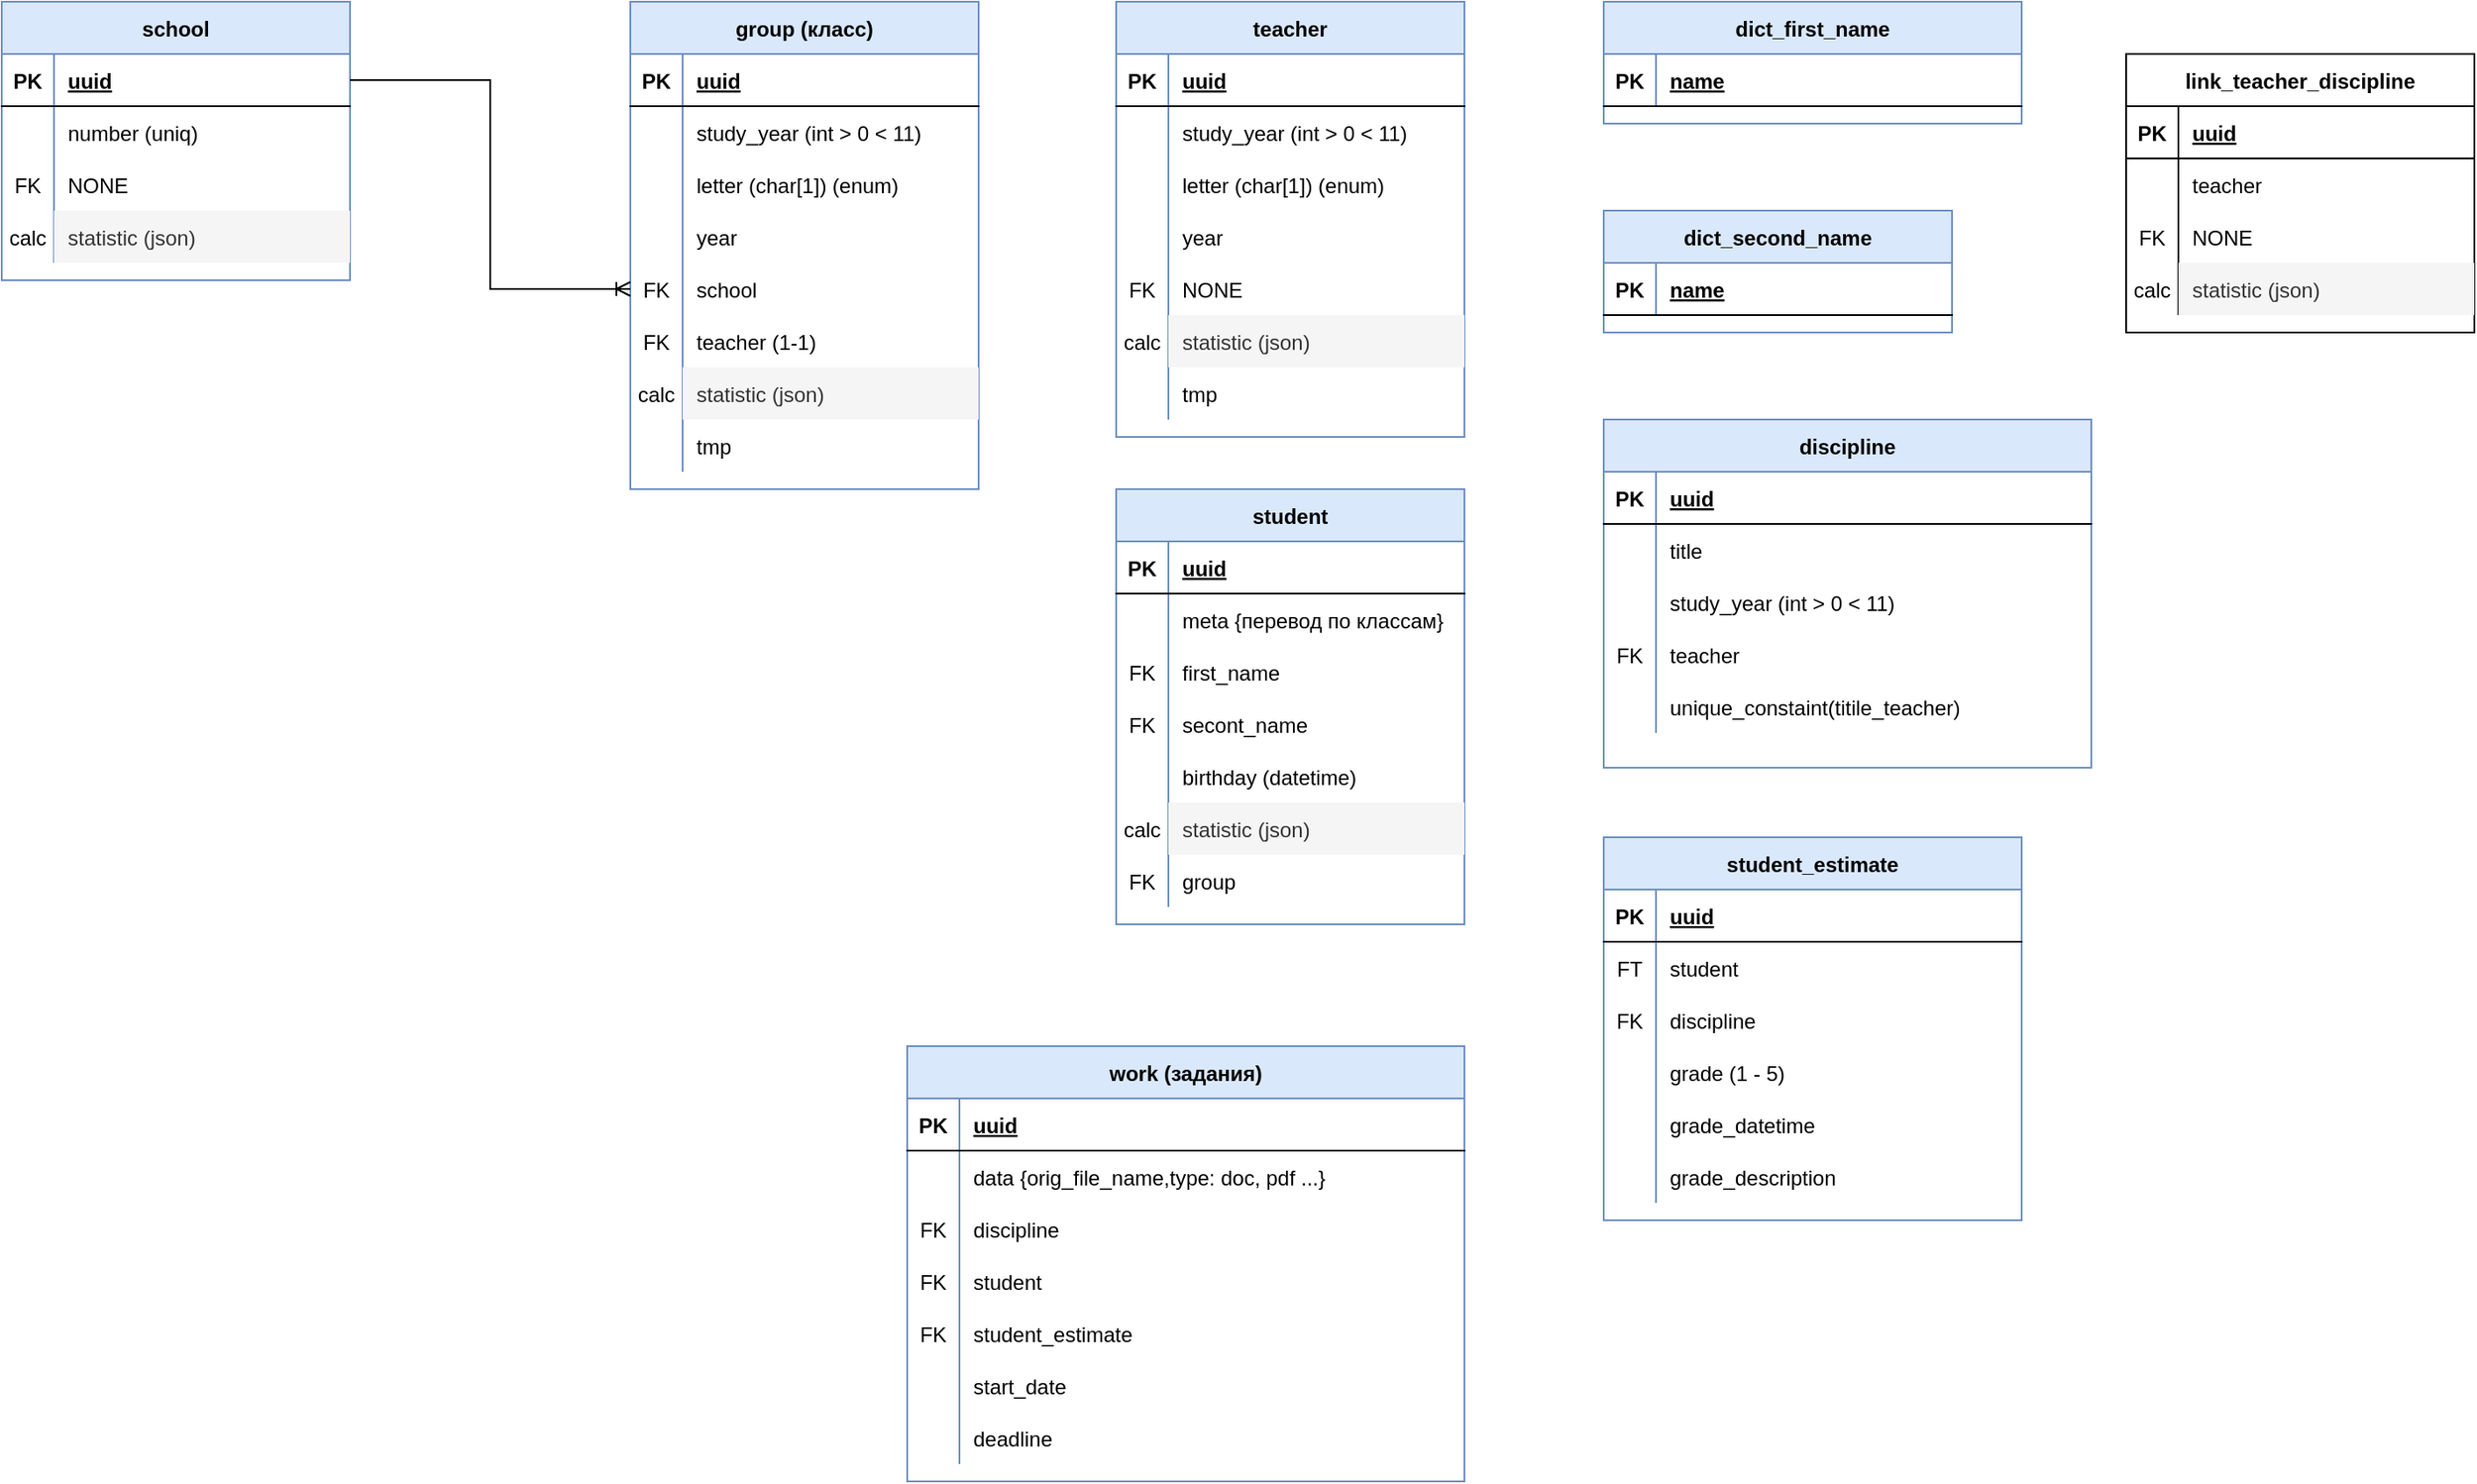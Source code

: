 <mxfile version="22.0.2" type="device" pages="2">
  <diagram id="qi3jWjAmsiz2nyXdhbx3" name="ER">
    <mxGraphModel dx="1300" dy="840" grid="1" gridSize="10" guides="1" tooltips="1" connect="1" arrows="1" fold="1" page="1" pageScale="1" pageWidth="1654" pageHeight="1169" math="0" shadow="0">
      <root>
        <mxCell id="0" />
        <mxCell id="1" parent="0" />
        <mxCell id="477mrATLnno5oiGBDY7X-1" value="school" style="shape=table;startSize=30;container=1;collapsible=1;childLayout=tableLayout;fixedRows=1;rowLines=0;fontStyle=1;align=center;resizeLast=1;fillColor=#dae8fc;strokeColor=#6c8ebf;" parent="1" vertex="1">
          <mxGeometry x="40" y="40" width="200" height="160" as="geometry" />
        </mxCell>
        <mxCell id="477mrATLnno5oiGBDY7X-2" value="" style="shape=tableRow;horizontal=0;startSize=0;swimlaneHead=0;swimlaneBody=0;fillColor=none;collapsible=0;dropTarget=0;points=[[0,0.5],[1,0.5]];portConstraint=eastwest;top=0;left=0;right=0;bottom=1;" parent="477mrATLnno5oiGBDY7X-1" vertex="1">
          <mxGeometry y="30" width="200" height="30" as="geometry" />
        </mxCell>
        <mxCell id="477mrATLnno5oiGBDY7X-3" value="PK" style="shape=partialRectangle;connectable=0;fillColor=none;top=0;left=0;bottom=0;right=0;fontStyle=1;overflow=hidden;" parent="477mrATLnno5oiGBDY7X-2" vertex="1">
          <mxGeometry width="30" height="30" as="geometry">
            <mxRectangle width="30" height="30" as="alternateBounds" />
          </mxGeometry>
        </mxCell>
        <mxCell id="477mrATLnno5oiGBDY7X-4" value="uuid" style="shape=partialRectangle;connectable=0;fillColor=none;top=0;left=0;bottom=0;right=0;align=left;spacingLeft=6;fontStyle=5;overflow=hidden;" parent="477mrATLnno5oiGBDY7X-2" vertex="1">
          <mxGeometry x="30" width="170" height="30" as="geometry">
            <mxRectangle width="170" height="30" as="alternateBounds" />
          </mxGeometry>
        </mxCell>
        <mxCell id="477mrATLnno5oiGBDY7X-5" value="" style="shape=tableRow;horizontal=0;startSize=0;swimlaneHead=0;swimlaneBody=0;fillColor=none;collapsible=0;dropTarget=0;points=[[0,0.5],[1,0.5]];portConstraint=eastwest;top=0;left=0;right=0;bottom=0;" parent="477mrATLnno5oiGBDY7X-1" vertex="1">
          <mxGeometry y="60" width="200" height="30" as="geometry" />
        </mxCell>
        <mxCell id="477mrATLnno5oiGBDY7X-6" value="" style="shape=partialRectangle;connectable=0;fillColor=none;top=0;left=0;bottom=0;right=0;editable=1;overflow=hidden;" parent="477mrATLnno5oiGBDY7X-5" vertex="1">
          <mxGeometry width="30" height="30" as="geometry">
            <mxRectangle width="30" height="30" as="alternateBounds" />
          </mxGeometry>
        </mxCell>
        <mxCell id="477mrATLnno5oiGBDY7X-7" value="number (uniq)" style="shape=partialRectangle;connectable=0;fillColor=none;top=0;left=0;bottom=0;right=0;align=left;spacingLeft=6;overflow=hidden;" parent="477mrATLnno5oiGBDY7X-5" vertex="1">
          <mxGeometry x="30" width="170" height="30" as="geometry">
            <mxRectangle width="170" height="30" as="alternateBounds" />
          </mxGeometry>
        </mxCell>
        <mxCell id="477mrATLnno5oiGBDY7X-8" value="" style="shape=tableRow;horizontal=0;startSize=0;swimlaneHead=0;swimlaneBody=0;fillColor=none;collapsible=0;dropTarget=0;points=[[0,0.5],[1,0.5]];portConstraint=eastwest;top=0;left=0;right=0;bottom=0;" parent="477mrATLnno5oiGBDY7X-1" vertex="1">
          <mxGeometry y="90" width="200" height="30" as="geometry" />
        </mxCell>
        <mxCell id="477mrATLnno5oiGBDY7X-9" value="FK" style="shape=partialRectangle;connectable=0;fillColor=none;top=0;left=0;bottom=0;right=0;editable=1;overflow=hidden;" parent="477mrATLnno5oiGBDY7X-8" vertex="1">
          <mxGeometry width="30" height="30" as="geometry">
            <mxRectangle width="30" height="30" as="alternateBounds" />
          </mxGeometry>
        </mxCell>
        <mxCell id="477mrATLnno5oiGBDY7X-10" value="NONE" style="shape=partialRectangle;connectable=0;fillColor=none;top=0;left=0;bottom=0;right=0;align=left;spacingLeft=6;overflow=hidden;" parent="477mrATLnno5oiGBDY7X-8" vertex="1">
          <mxGeometry x="30" width="170" height="30" as="geometry">
            <mxRectangle width="170" height="30" as="alternateBounds" />
          </mxGeometry>
        </mxCell>
        <mxCell id="477mrATLnno5oiGBDY7X-26" value="" style="shape=tableRow;horizontal=0;startSize=0;swimlaneHead=0;swimlaneBody=0;fillColor=none;collapsible=0;dropTarget=0;points=[[0,0.5],[1,0.5]];portConstraint=eastwest;top=0;left=0;right=0;bottom=0;" parent="477mrATLnno5oiGBDY7X-1" vertex="1">
          <mxGeometry y="120" width="200" height="30" as="geometry" />
        </mxCell>
        <mxCell id="477mrATLnno5oiGBDY7X-27" value="calc" style="shape=partialRectangle;connectable=0;fillColor=none;top=0;left=0;bottom=0;right=0;editable=1;overflow=hidden;" parent="477mrATLnno5oiGBDY7X-26" vertex="1">
          <mxGeometry width="30" height="30" as="geometry">
            <mxRectangle width="30" height="30" as="alternateBounds" />
          </mxGeometry>
        </mxCell>
        <mxCell id="477mrATLnno5oiGBDY7X-28" value="statistic (json)" style="shape=partialRectangle;connectable=0;fillColor=#f5f5f5;top=0;left=0;bottom=0;right=0;align=left;spacingLeft=6;overflow=hidden;fontColor=#333333;strokeColor=#666666;" parent="477mrATLnno5oiGBDY7X-26" vertex="1">
          <mxGeometry x="30" width="170" height="30" as="geometry">
            <mxRectangle width="170" height="30" as="alternateBounds" />
          </mxGeometry>
        </mxCell>
        <mxCell id="477mrATLnno5oiGBDY7X-41" value="group (класс)" style="shape=table;startSize=30;container=1;collapsible=1;childLayout=tableLayout;fixedRows=1;rowLines=0;fontStyle=1;align=center;resizeLast=1;fillColor=#dae8fc;strokeColor=#6c8ebf;" parent="1" vertex="1">
          <mxGeometry x="401" y="40" width="200" height="280" as="geometry" />
        </mxCell>
        <mxCell id="477mrATLnno5oiGBDY7X-42" value="" style="shape=tableRow;horizontal=0;startSize=0;swimlaneHead=0;swimlaneBody=0;fillColor=none;collapsible=0;dropTarget=0;points=[[0,0.5],[1,0.5]];portConstraint=eastwest;top=0;left=0;right=0;bottom=1;" parent="477mrATLnno5oiGBDY7X-41" vertex="1">
          <mxGeometry y="30" width="200" height="30" as="geometry" />
        </mxCell>
        <mxCell id="477mrATLnno5oiGBDY7X-43" value="PK" style="shape=partialRectangle;connectable=0;fillColor=none;top=0;left=0;bottom=0;right=0;fontStyle=1;overflow=hidden;" parent="477mrATLnno5oiGBDY7X-42" vertex="1">
          <mxGeometry width="30" height="30" as="geometry">
            <mxRectangle width="30" height="30" as="alternateBounds" />
          </mxGeometry>
        </mxCell>
        <mxCell id="477mrATLnno5oiGBDY7X-44" value="uuid" style="shape=partialRectangle;connectable=0;fillColor=none;top=0;left=0;bottom=0;right=0;align=left;spacingLeft=6;fontStyle=5;overflow=hidden;" parent="477mrATLnno5oiGBDY7X-42" vertex="1">
          <mxGeometry x="30" width="170" height="30" as="geometry">
            <mxRectangle width="170" height="30" as="alternateBounds" />
          </mxGeometry>
        </mxCell>
        <mxCell id="477mrATLnno5oiGBDY7X-45" value="" style="shape=tableRow;horizontal=0;startSize=0;swimlaneHead=0;swimlaneBody=0;fillColor=none;collapsible=0;dropTarget=0;points=[[0,0.5],[1,0.5]];portConstraint=eastwest;top=0;left=0;right=0;bottom=0;" parent="477mrATLnno5oiGBDY7X-41" vertex="1">
          <mxGeometry y="60" width="200" height="30" as="geometry" />
        </mxCell>
        <mxCell id="477mrATLnno5oiGBDY7X-46" value="" style="shape=partialRectangle;connectable=0;fillColor=none;top=0;left=0;bottom=0;right=0;editable=1;overflow=hidden;" parent="477mrATLnno5oiGBDY7X-45" vertex="1">
          <mxGeometry width="30" height="30" as="geometry">
            <mxRectangle width="30" height="30" as="alternateBounds" />
          </mxGeometry>
        </mxCell>
        <mxCell id="477mrATLnno5oiGBDY7X-47" value="study_year (int &gt; 0 &lt; 11)" style="shape=partialRectangle;connectable=0;fillColor=none;top=0;left=0;bottom=0;right=0;align=left;spacingLeft=6;overflow=hidden;" parent="477mrATLnno5oiGBDY7X-45" vertex="1">
          <mxGeometry x="30" width="170" height="30" as="geometry">
            <mxRectangle width="170" height="30" as="alternateBounds" />
          </mxGeometry>
        </mxCell>
        <mxCell id="477mrATLnno5oiGBDY7X-54" value="" style="shape=tableRow;horizontal=0;startSize=0;swimlaneHead=0;swimlaneBody=0;fillColor=none;collapsible=0;dropTarget=0;points=[[0,0.5],[1,0.5]];portConstraint=eastwest;top=0;left=0;right=0;bottom=0;" parent="477mrATLnno5oiGBDY7X-41" vertex="1">
          <mxGeometry y="90" width="200" height="30" as="geometry" />
        </mxCell>
        <mxCell id="477mrATLnno5oiGBDY7X-55" value="" style="shape=partialRectangle;connectable=0;fillColor=none;top=0;left=0;bottom=0;right=0;editable=1;overflow=hidden;" parent="477mrATLnno5oiGBDY7X-54" vertex="1">
          <mxGeometry width="30" height="30" as="geometry">
            <mxRectangle width="30" height="30" as="alternateBounds" />
          </mxGeometry>
        </mxCell>
        <mxCell id="477mrATLnno5oiGBDY7X-56" value="letter (char[1]) (enum)" style="shape=partialRectangle;connectable=0;fillColor=none;top=0;left=0;bottom=0;right=0;align=left;spacingLeft=6;overflow=hidden;" parent="477mrATLnno5oiGBDY7X-54" vertex="1">
          <mxGeometry x="30" width="170" height="30" as="geometry">
            <mxRectangle width="170" height="30" as="alternateBounds" />
          </mxGeometry>
        </mxCell>
        <mxCell id="477mrATLnno5oiGBDY7X-57" value="" style="shape=tableRow;horizontal=0;startSize=0;swimlaneHead=0;swimlaneBody=0;fillColor=none;collapsible=0;dropTarget=0;points=[[0,0.5],[1,0.5]];portConstraint=eastwest;top=0;left=0;right=0;bottom=0;" parent="477mrATLnno5oiGBDY7X-41" vertex="1">
          <mxGeometry y="120" width="200" height="30" as="geometry" />
        </mxCell>
        <mxCell id="477mrATLnno5oiGBDY7X-58" value="" style="shape=partialRectangle;connectable=0;fillColor=none;top=0;left=0;bottom=0;right=0;editable=1;overflow=hidden;" parent="477mrATLnno5oiGBDY7X-57" vertex="1">
          <mxGeometry width="30" height="30" as="geometry">
            <mxRectangle width="30" height="30" as="alternateBounds" />
          </mxGeometry>
        </mxCell>
        <mxCell id="477mrATLnno5oiGBDY7X-59" value="year" style="shape=partialRectangle;connectable=0;fillColor=none;top=0;left=0;bottom=0;right=0;align=left;spacingLeft=6;overflow=hidden;" parent="477mrATLnno5oiGBDY7X-57" vertex="1">
          <mxGeometry x="30" width="170" height="30" as="geometry">
            <mxRectangle width="170" height="30" as="alternateBounds" />
          </mxGeometry>
        </mxCell>
        <mxCell id="477mrATLnno5oiGBDY7X-48" value="" style="shape=tableRow;horizontal=0;startSize=0;swimlaneHead=0;swimlaneBody=0;fillColor=none;collapsible=0;dropTarget=0;points=[[0,0.5],[1,0.5]];portConstraint=eastwest;top=0;left=0;right=0;bottom=0;" parent="477mrATLnno5oiGBDY7X-41" vertex="1">
          <mxGeometry y="150" width="200" height="30" as="geometry" />
        </mxCell>
        <mxCell id="477mrATLnno5oiGBDY7X-49" value="FK" style="shape=partialRectangle;connectable=0;fillColor=none;top=0;left=0;bottom=0;right=0;editable=1;overflow=hidden;" parent="477mrATLnno5oiGBDY7X-48" vertex="1">
          <mxGeometry width="30" height="30" as="geometry">
            <mxRectangle width="30" height="30" as="alternateBounds" />
          </mxGeometry>
        </mxCell>
        <mxCell id="477mrATLnno5oiGBDY7X-50" value="school" style="shape=partialRectangle;connectable=0;fillColor=none;top=0;left=0;bottom=0;right=0;align=left;spacingLeft=6;overflow=hidden;" parent="477mrATLnno5oiGBDY7X-48" vertex="1">
          <mxGeometry x="30" width="170" height="30" as="geometry">
            <mxRectangle width="170" height="30" as="alternateBounds" />
          </mxGeometry>
        </mxCell>
        <mxCell id="477mrATLnno5oiGBDY7X-161" value="" style="shape=tableRow;horizontal=0;startSize=0;swimlaneHead=0;swimlaneBody=0;fillColor=none;collapsible=0;dropTarget=0;points=[[0,0.5],[1,0.5]];portConstraint=eastwest;top=0;left=0;right=0;bottom=0;" parent="477mrATLnno5oiGBDY7X-41" vertex="1">
          <mxGeometry y="180" width="200" height="30" as="geometry" />
        </mxCell>
        <mxCell id="477mrATLnno5oiGBDY7X-162" value="FK" style="shape=partialRectangle;connectable=0;fillColor=none;top=0;left=0;bottom=0;right=0;editable=1;overflow=hidden;" parent="477mrATLnno5oiGBDY7X-161" vertex="1">
          <mxGeometry width="30" height="30" as="geometry">
            <mxRectangle width="30" height="30" as="alternateBounds" />
          </mxGeometry>
        </mxCell>
        <mxCell id="477mrATLnno5oiGBDY7X-163" value="teacher (1-1)" style="shape=partialRectangle;connectable=0;fillColor=none;top=0;left=0;bottom=0;right=0;align=left;spacingLeft=6;overflow=hidden;" parent="477mrATLnno5oiGBDY7X-161" vertex="1">
          <mxGeometry x="30" width="170" height="30" as="geometry">
            <mxRectangle width="170" height="30" as="alternateBounds" />
          </mxGeometry>
        </mxCell>
        <mxCell id="477mrATLnno5oiGBDY7X-51" value="" style="shape=tableRow;horizontal=0;startSize=0;swimlaneHead=0;swimlaneBody=0;fillColor=none;collapsible=0;dropTarget=0;points=[[0,0.5],[1,0.5]];portConstraint=eastwest;top=0;left=0;right=0;bottom=0;" parent="477mrATLnno5oiGBDY7X-41" vertex="1">
          <mxGeometry y="210" width="200" height="30" as="geometry" />
        </mxCell>
        <mxCell id="477mrATLnno5oiGBDY7X-52" value="calc" style="shape=partialRectangle;connectable=0;fillColor=none;top=0;left=0;bottom=0;right=0;editable=1;overflow=hidden;" parent="477mrATLnno5oiGBDY7X-51" vertex="1">
          <mxGeometry width="30" height="30" as="geometry">
            <mxRectangle width="30" height="30" as="alternateBounds" />
          </mxGeometry>
        </mxCell>
        <mxCell id="477mrATLnno5oiGBDY7X-53" value="statistic (json)" style="shape=partialRectangle;connectable=0;fillColor=#f5f5f5;top=0;left=0;bottom=0;right=0;align=left;spacingLeft=6;overflow=hidden;fontColor=#333333;strokeColor=#666666;" parent="477mrATLnno5oiGBDY7X-51" vertex="1">
          <mxGeometry x="30" width="170" height="30" as="geometry">
            <mxRectangle width="170" height="30" as="alternateBounds" />
          </mxGeometry>
        </mxCell>
        <mxCell id="477mrATLnno5oiGBDY7X-60" value="" style="shape=tableRow;horizontal=0;startSize=0;swimlaneHead=0;swimlaneBody=0;fillColor=none;collapsible=0;dropTarget=0;points=[[0,0.5],[1,0.5]];portConstraint=eastwest;top=0;left=0;right=0;bottom=0;" parent="477mrATLnno5oiGBDY7X-41" vertex="1">
          <mxGeometry y="240" width="200" height="30" as="geometry" />
        </mxCell>
        <mxCell id="477mrATLnno5oiGBDY7X-61" value="" style="shape=partialRectangle;connectable=0;fillColor=none;top=0;left=0;bottom=0;right=0;editable=1;overflow=hidden;" parent="477mrATLnno5oiGBDY7X-60" vertex="1">
          <mxGeometry width="30" height="30" as="geometry">
            <mxRectangle width="30" height="30" as="alternateBounds" />
          </mxGeometry>
        </mxCell>
        <mxCell id="477mrATLnno5oiGBDY7X-62" value="tmp" style="shape=partialRectangle;connectable=0;fillColor=none;top=0;left=0;bottom=0;right=0;align=left;spacingLeft=6;overflow=hidden;" parent="477mrATLnno5oiGBDY7X-60" vertex="1">
          <mxGeometry x="30" width="170" height="30" as="geometry">
            <mxRectangle width="170" height="30" as="alternateBounds" />
          </mxGeometry>
        </mxCell>
        <mxCell id="477mrATLnno5oiGBDY7X-66" value="teacher" style="shape=table;startSize=30;container=1;collapsible=1;childLayout=tableLayout;fixedRows=1;rowLines=0;fontStyle=1;align=center;resizeLast=1;fillColor=#dae8fc;strokeColor=#6c8ebf;" parent="1" vertex="1">
          <mxGeometry x="680" y="40" width="200" height="250" as="geometry" />
        </mxCell>
        <mxCell id="477mrATLnno5oiGBDY7X-67" value="" style="shape=tableRow;horizontal=0;startSize=0;swimlaneHead=0;swimlaneBody=0;fillColor=none;collapsible=0;dropTarget=0;points=[[0,0.5],[1,0.5]];portConstraint=eastwest;top=0;left=0;right=0;bottom=1;" parent="477mrATLnno5oiGBDY7X-66" vertex="1">
          <mxGeometry y="30" width="200" height="30" as="geometry" />
        </mxCell>
        <mxCell id="477mrATLnno5oiGBDY7X-68" value="PK" style="shape=partialRectangle;connectable=0;fillColor=none;top=0;left=0;bottom=0;right=0;fontStyle=1;overflow=hidden;" parent="477mrATLnno5oiGBDY7X-67" vertex="1">
          <mxGeometry width="30" height="30" as="geometry">
            <mxRectangle width="30" height="30" as="alternateBounds" />
          </mxGeometry>
        </mxCell>
        <mxCell id="477mrATLnno5oiGBDY7X-69" value="uuid" style="shape=partialRectangle;connectable=0;fillColor=none;top=0;left=0;bottom=0;right=0;align=left;spacingLeft=6;fontStyle=5;overflow=hidden;" parent="477mrATLnno5oiGBDY7X-67" vertex="1">
          <mxGeometry x="30" width="170" height="30" as="geometry">
            <mxRectangle width="170" height="30" as="alternateBounds" />
          </mxGeometry>
        </mxCell>
        <mxCell id="477mrATLnno5oiGBDY7X-70" value="" style="shape=tableRow;horizontal=0;startSize=0;swimlaneHead=0;swimlaneBody=0;fillColor=none;collapsible=0;dropTarget=0;points=[[0,0.5],[1,0.5]];portConstraint=eastwest;top=0;left=0;right=0;bottom=0;" parent="477mrATLnno5oiGBDY7X-66" vertex="1">
          <mxGeometry y="60" width="200" height="30" as="geometry" />
        </mxCell>
        <mxCell id="477mrATLnno5oiGBDY7X-71" value="" style="shape=partialRectangle;connectable=0;fillColor=none;top=0;left=0;bottom=0;right=0;editable=1;overflow=hidden;" parent="477mrATLnno5oiGBDY7X-70" vertex="1">
          <mxGeometry width="30" height="30" as="geometry">
            <mxRectangle width="30" height="30" as="alternateBounds" />
          </mxGeometry>
        </mxCell>
        <mxCell id="477mrATLnno5oiGBDY7X-72" value="study_year (int &gt; 0 &lt; 11)" style="shape=partialRectangle;connectable=0;fillColor=none;top=0;left=0;bottom=0;right=0;align=left;spacingLeft=6;overflow=hidden;" parent="477mrATLnno5oiGBDY7X-70" vertex="1">
          <mxGeometry x="30" width="170" height="30" as="geometry">
            <mxRectangle width="170" height="30" as="alternateBounds" />
          </mxGeometry>
        </mxCell>
        <mxCell id="477mrATLnno5oiGBDY7X-73" value="" style="shape=tableRow;horizontal=0;startSize=0;swimlaneHead=0;swimlaneBody=0;fillColor=none;collapsible=0;dropTarget=0;points=[[0,0.5],[1,0.5]];portConstraint=eastwest;top=0;left=0;right=0;bottom=0;" parent="477mrATLnno5oiGBDY7X-66" vertex="1">
          <mxGeometry y="90" width="200" height="30" as="geometry" />
        </mxCell>
        <mxCell id="477mrATLnno5oiGBDY7X-74" value="" style="shape=partialRectangle;connectable=0;fillColor=none;top=0;left=0;bottom=0;right=0;editable=1;overflow=hidden;" parent="477mrATLnno5oiGBDY7X-73" vertex="1">
          <mxGeometry width="30" height="30" as="geometry">
            <mxRectangle width="30" height="30" as="alternateBounds" />
          </mxGeometry>
        </mxCell>
        <mxCell id="477mrATLnno5oiGBDY7X-75" value="letter (char[1]) (enum)" style="shape=partialRectangle;connectable=0;fillColor=none;top=0;left=0;bottom=0;right=0;align=left;spacingLeft=6;overflow=hidden;" parent="477mrATLnno5oiGBDY7X-73" vertex="1">
          <mxGeometry x="30" width="170" height="30" as="geometry">
            <mxRectangle width="170" height="30" as="alternateBounds" />
          </mxGeometry>
        </mxCell>
        <mxCell id="477mrATLnno5oiGBDY7X-76" value="" style="shape=tableRow;horizontal=0;startSize=0;swimlaneHead=0;swimlaneBody=0;fillColor=none;collapsible=0;dropTarget=0;points=[[0,0.5],[1,0.5]];portConstraint=eastwest;top=0;left=0;right=0;bottom=0;" parent="477mrATLnno5oiGBDY7X-66" vertex="1">
          <mxGeometry y="120" width="200" height="30" as="geometry" />
        </mxCell>
        <mxCell id="477mrATLnno5oiGBDY7X-77" value="" style="shape=partialRectangle;connectable=0;fillColor=none;top=0;left=0;bottom=0;right=0;editable=1;overflow=hidden;" parent="477mrATLnno5oiGBDY7X-76" vertex="1">
          <mxGeometry width="30" height="30" as="geometry">
            <mxRectangle width="30" height="30" as="alternateBounds" />
          </mxGeometry>
        </mxCell>
        <mxCell id="477mrATLnno5oiGBDY7X-78" value="year" style="shape=partialRectangle;connectable=0;fillColor=none;top=0;left=0;bottom=0;right=0;align=left;spacingLeft=6;overflow=hidden;" parent="477mrATLnno5oiGBDY7X-76" vertex="1">
          <mxGeometry x="30" width="170" height="30" as="geometry">
            <mxRectangle width="170" height="30" as="alternateBounds" />
          </mxGeometry>
        </mxCell>
        <mxCell id="477mrATLnno5oiGBDY7X-79" value="" style="shape=tableRow;horizontal=0;startSize=0;swimlaneHead=0;swimlaneBody=0;fillColor=none;collapsible=0;dropTarget=0;points=[[0,0.5],[1,0.5]];portConstraint=eastwest;top=0;left=0;right=0;bottom=0;" parent="477mrATLnno5oiGBDY7X-66" vertex="1">
          <mxGeometry y="150" width="200" height="30" as="geometry" />
        </mxCell>
        <mxCell id="477mrATLnno5oiGBDY7X-80" value="FK" style="shape=partialRectangle;connectable=0;fillColor=none;top=0;left=0;bottom=0;right=0;editable=1;overflow=hidden;" parent="477mrATLnno5oiGBDY7X-79" vertex="1">
          <mxGeometry width="30" height="30" as="geometry">
            <mxRectangle width="30" height="30" as="alternateBounds" />
          </mxGeometry>
        </mxCell>
        <mxCell id="477mrATLnno5oiGBDY7X-81" value="NONE" style="shape=partialRectangle;connectable=0;fillColor=none;top=0;left=0;bottom=0;right=0;align=left;spacingLeft=6;overflow=hidden;" parent="477mrATLnno5oiGBDY7X-79" vertex="1">
          <mxGeometry x="30" width="170" height="30" as="geometry">
            <mxRectangle width="170" height="30" as="alternateBounds" />
          </mxGeometry>
        </mxCell>
        <mxCell id="477mrATLnno5oiGBDY7X-82" value="" style="shape=tableRow;horizontal=0;startSize=0;swimlaneHead=0;swimlaneBody=0;fillColor=none;collapsible=0;dropTarget=0;points=[[0,0.5],[1,0.5]];portConstraint=eastwest;top=0;left=0;right=0;bottom=0;" parent="477mrATLnno5oiGBDY7X-66" vertex="1">
          <mxGeometry y="180" width="200" height="30" as="geometry" />
        </mxCell>
        <mxCell id="477mrATLnno5oiGBDY7X-83" value="calc" style="shape=partialRectangle;connectable=0;fillColor=none;top=0;left=0;bottom=0;right=0;editable=1;overflow=hidden;" parent="477mrATLnno5oiGBDY7X-82" vertex="1">
          <mxGeometry width="30" height="30" as="geometry">
            <mxRectangle width="30" height="30" as="alternateBounds" />
          </mxGeometry>
        </mxCell>
        <mxCell id="477mrATLnno5oiGBDY7X-84" value="statistic (json)" style="shape=partialRectangle;connectable=0;fillColor=#f5f5f5;top=0;left=0;bottom=0;right=0;align=left;spacingLeft=6;overflow=hidden;fontColor=#333333;strokeColor=#666666;" parent="477mrATLnno5oiGBDY7X-82" vertex="1">
          <mxGeometry x="30" width="170" height="30" as="geometry">
            <mxRectangle width="170" height="30" as="alternateBounds" />
          </mxGeometry>
        </mxCell>
        <mxCell id="477mrATLnno5oiGBDY7X-85" value="" style="shape=tableRow;horizontal=0;startSize=0;swimlaneHead=0;swimlaneBody=0;fillColor=none;collapsible=0;dropTarget=0;points=[[0,0.5],[1,0.5]];portConstraint=eastwest;top=0;left=0;right=0;bottom=0;" parent="477mrATLnno5oiGBDY7X-66" vertex="1">
          <mxGeometry y="210" width="200" height="30" as="geometry" />
        </mxCell>
        <mxCell id="477mrATLnno5oiGBDY7X-86" value="" style="shape=partialRectangle;connectable=0;fillColor=none;top=0;left=0;bottom=0;right=0;editable=1;overflow=hidden;" parent="477mrATLnno5oiGBDY7X-85" vertex="1">
          <mxGeometry width="30" height="30" as="geometry">
            <mxRectangle width="30" height="30" as="alternateBounds" />
          </mxGeometry>
        </mxCell>
        <mxCell id="477mrATLnno5oiGBDY7X-87" value="tmp" style="shape=partialRectangle;connectable=0;fillColor=none;top=0;left=0;bottom=0;right=0;align=left;spacingLeft=6;overflow=hidden;" parent="477mrATLnno5oiGBDY7X-85" vertex="1">
          <mxGeometry x="30" width="170" height="30" as="geometry">
            <mxRectangle width="170" height="30" as="alternateBounds" />
          </mxGeometry>
        </mxCell>
        <mxCell id="477mrATLnno5oiGBDY7X-88" value="student" style="shape=table;startSize=30;container=1;collapsible=1;childLayout=tableLayout;fixedRows=1;rowLines=0;fontStyle=1;align=center;resizeLast=1;fillColor=#dae8fc;strokeColor=#6c8ebf;" parent="1" vertex="1">
          <mxGeometry x="680" y="320" width="200" height="250" as="geometry" />
        </mxCell>
        <mxCell id="477mrATLnno5oiGBDY7X-89" value="" style="shape=tableRow;horizontal=0;startSize=0;swimlaneHead=0;swimlaneBody=0;fillColor=none;collapsible=0;dropTarget=0;points=[[0,0.5],[1,0.5]];portConstraint=eastwest;top=0;left=0;right=0;bottom=1;" parent="477mrATLnno5oiGBDY7X-88" vertex="1">
          <mxGeometry y="30" width="200" height="30" as="geometry" />
        </mxCell>
        <mxCell id="477mrATLnno5oiGBDY7X-90" value="PK" style="shape=partialRectangle;connectable=0;fillColor=none;top=0;left=0;bottom=0;right=0;fontStyle=1;overflow=hidden;" parent="477mrATLnno5oiGBDY7X-89" vertex="1">
          <mxGeometry width="30" height="30" as="geometry">
            <mxRectangle width="30" height="30" as="alternateBounds" />
          </mxGeometry>
        </mxCell>
        <mxCell id="477mrATLnno5oiGBDY7X-91" value="uuid" style="shape=partialRectangle;connectable=0;fillColor=none;top=0;left=0;bottom=0;right=0;align=left;spacingLeft=6;fontStyle=5;overflow=hidden;" parent="477mrATLnno5oiGBDY7X-89" vertex="1">
          <mxGeometry x="30" width="170" height="30" as="geometry">
            <mxRectangle width="170" height="30" as="alternateBounds" />
          </mxGeometry>
        </mxCell>
        <mxCell id="477mrATLnno5oiGBDY7X-164" value="" style="shape=tableRow;horizontal=0;startSize=0;swimlaneHead=0;swimlaneBody=0;fillColor=none;collapsible=0;dropTarget=0;points=[[0,0.5],[1,0.5]];portConstraint=eastwest;top=0;left=0;right=0;bottom=0;" parent="477mrATLnno5oiGBDY7X-88" vertex="1">
          <mxGeometry y="60" width="200" height="30" as="geometry" />
        </mxCell>
        <mxCell id="477mrATLnno5oiGBDY7X-165" value="" style="shape=partialRectangle;connectable=0;fillColor=none;top=0;left=0;bottom=0;right=0;editable=1;overflow=hidden;" parent="477mrATLnno5oiGBDY7X-164" vertex="1">
          <mxGeometry width="30" height="30" as="geometry">
            <mxRectangle width="30" height="30" as="alternateBounds" />
          </mxGeometry>
        </mxCell>
        <mxCell id="477mrATLnno5oiGBDY7X-166" value="meta {перевод по классам}" style="shape=partialRectangle;connectable=0;fillColor=none;top=0;left=0;bottom=0;right=0;align=left;spacingLeft=6;overflow=hidden;" parent="477mrATLnno5oiGBDY7X-164" vertex="1">
          <mxGeometry x="30" width="170" height="30" as="geometry">
            <mxRectangle width="170" height="30" as="alternateBounds" />
          </mxGeometry>
        </mxCell>
        <mxCell id="477mrATLnno5oiGBDY7X-92" value="" style="shape=tableRow;horizontal=0;startSize=0;swimlaneHead=0;swimlaneBody=0;fillColor=none;collapsible=0;dropTarget=0;points=[[0,0.5],[1,0.5]];portConstraint=eastwest;top=0;left=0;right=0;bottom=0;" parent="477mrATLnno5oiGBDY7X-88" vertex="1">
          <mxGeometry y="90" width="200" height="30" as="geometry" />
        </mxCell>
        <mxCell id="477mrATLnno5oiGBDY7X-93" value="FK" style="shape=partialRectangle;connectable=0;fillColor=none;top=0;left=0;bottom=0;right=0;editable=1;overflow=hidden;" parent="477mrATLnno5oiGBDY7X-92" vertex="1">
          <mxGeometry width="30" height="30" as="geometry">
            <mxRectangle width="30" height="30" as="alternateBounds" />
          </mxGeometry>
        </mxCell>
        <mxCell id="477mrATLnno5oiGBDY7X-94" value="first_name" style="shape=partialRectangle;connectable=0;fillColor=none;top=0;left=0;bottom=0;right=0;align=left;spacingLeft=6;overflow=hidden;" parent="477mrATLnno5oiGBDY7X-92" vertex="1">
          <mxGeometry x="30" width="170" height="30" as="geometry">
            <mxRectangle width="170" height="30" as="alternateBounds" />
          </mxGeometry>
        </mxCell>
        <mxCell id="477mrATLnno5oiGBDY7X-95" value="" style="shape=tableRow;horizontal=0;startSize=0;swimlaneHead=0;swimlaneBody=0;fillColor=none;collapsible=0;dropTarget=0;points=[[0,0.5],[1,0.5]];portConstraint=eastwest;top=0;left=0;right=0;bottom=0;" parent="477mrATLnno5oiGBDY7X-88" vertex="1">
          <mxGeometry y="120" width="200" height="30" as="geometry" />
        </mxCell>
        <mxCell id="477mrATLnno5oiGBDY7X-96" value="FK" style="shape=partialRectangle;connectable=0;fillColor=none;top=0;left=0;bottom=0;right=0;editable=1;overflow=hidden;" parent="477mrATLnno5oiGBDY7X-95" vertex="1">
          <mxGeometry width="30" height="30" as="geometry">
            <mxRectangle width="30" height="30" as="alternateBounds" />
          </mxGeometry>
        </mxCell>
        <mxCell id="477mrATLnno5oiGBDY7X-97" value="secont_name" style="shape=partialRectangle;connectable=0;fillColor=none;top=0;left=0;bottom=0;right=0;align=left;spacingLeft=6;overflow=hidden;" parent="477mrATLnno5oiGBDY7X-95" vertex="1">
          <mxGeometry x="30" width="170" height="30" as="geometry">
            <mxRectangle width="170" height="30" as="alternateBounds" />
          </mxGeometry>
        </mxCell>
        <mxCell id="477mrATLnno5oiGBDY7X-107" value="" style="shape=tableRow;horizontal=0;startSize=0;swimlaneHead=0;swimlaneBody=0;fillColor=none;collapsible=0;dropTarget=0;points=[[0,0.5],[1,0.5]];portConstraint=eastwest;top=0;left=0;right=0;bottom=0;" parent="477mrATLnno5oiGBDY7X-88" vertex="1">
          <mxGeometry y="150" width="200" height="30" as="geometry" />
        </mxCell>
        <mxCell id="477mrATLnno5oiGBDY7X-108" value="" style="shape=partialRectangle;connectable=0;fillColor=none;top=0;left=0;bottom=0;right=0;editable=1;overflow=hidden;" parent="477mrATLnno5oiGBDY7X-107" vertex="1">
          <mxGeometry width="30" height="30" as="geometry">
            <mxRectangle width="30" height="30" as="alternateBounds" />
          </mxGeometry>
        </mxCell>
        <mxCell id="477mrATLnno5oiGBDY7X-109" value="birthday (datetime)" style="shape=partialRectangle;connectable=0;fillColor=none;top=0;left=0;bottom=0;right=0;align=left;spacingLeft=6;overflow=hidden;" parent="477mrATLnno5oiGBDY7X-107" vertex="1">
          <mxGeometry x="30" width="170" height="30" as="geometry">
            <mxRectangle width="170" height="30" as="alternateBounds" />
          </mxGeometry>
        </mxCell>
        <mxCell id="477mrATLnno5oiGBDY7X-104" value="" style="shape=tableRow;horizontal=0;startSize=0;swimlaneHead=0;swimlaneBody=0;fillColor=none;collapsible=0;dropTarget=0;points=[[0,0.5],[1,0.5]];portConstraint=eastwest;top=0;left=0;right=0;bottom=0;" parent="477mrATLnno5oiGBDY7X-88" vertex="1">
          <mxGeometry y="180" width="200" height="30" as="geometry" />
        </mxCell>
        <mxCell id="477mrATLnno5oiGBDY7X-105" value="calc" style="shape=partialRectangle;connectable=0;fillColor=none;top=0;left=0;bottom=0;right=0;editable=1;overflow=hidden;" parent="477mrATLnno5oiGBDY7X-104" vertex="1">
          <mxGeometry width="30" height="30" as="geometry">
            <mxRectangle width="30" height="30" as="alternateBounds" />
          </mxGeometry>
        </mxCell>
        <mxCell id="477mrATLnno5oiGBDY7X-106" value="statistic (json)" style="shape=partialRectangle;connectable=0;fillColor=#f5f5f5;top=0;left=0;bottom=0;right=0;align=left;spacingLeft=6;overflow=hidden;fontColor=#333333;strokeColor=#666666;" parent="477mrATLnno5oiGBDY7X-104" vertex="1">
          <mxGeometry x="30" width="170" height="30" as="geometry">
            <mxRectangle width="170" height="30" as="alternateBounds" />
          </mxGeometry>
        </mxCell>
        <mxCell id="477mrATLnno5oiGBDY7X-158" value="" style="shape=tableRow;horizontal=0;startSize=0;swimlaneHead=0;swimlaneBody=0;fillColor=none;collapsible=0;dropTarget=0;points=[[0,0.5],[1,0.5]];portConstraint=eastwest;top=0;left=0;right=0;bottom=0;" parent="477mrATLnno5oiGBDY7X-88" vertex="1">
          <mxGeometry y="210" width="200" height="30" as="geometry" />
        </mxCell>
        <mxCell id="477mrATLnno5oiGBDY7X-159" value="FK" style="shape=partialRectangle;connectable=0;fillColor=none;top=0;left=0;bottom=0;right=0;editable=1;overflow=hidden;" parent="477mrATLnno5oiGBDY7X-158" vertex="1">
          <mxGeometry width="30" height="30" as="geometry">
            <mxRectangle width="30" height="30" as="alternateBounds" />
          </mxGeometry>
        </mxCell>
        <mxCell id="477mrATLnno5oiGBDY7X-160" value="group" style="shape=partialRectangle;connectable=0;fillColor=none;top=0;left=0;bottom=0;right=0;align=left;spacingLeft=6;overflow=hidden;" parent="477mrATLnno5oiGBDY7X-158" vertex="1">
          <mxGeometry x="30" width="170" height="30" as="geometry">
            <mxRectangle width="170" height="30" as="alternateBounds" />
          </mxGeometry>
        </mxCell>
        <mxCell id="477mrATLnno5oiGBDY7X-110" value="dict_first_name" style="shape=table;startSize=30;container=1;collapsible=1;childLayout=tableLayout;fixedRows=1;rowLines=0;fontStyle=1;align=center;resizeLast=1;fillColor=#dae8fc;strokeColor=#6c8ebf;" parent="1" vertex="1">
          <mxGeometry x="960" y="40" width="240" height="70" as="geometry" />
        </mxCell>
        <mxCell id="477mrATLnno5oiGBDY7X-111" value="" style="shape=tableRow;horizontal=0;startSize=0;swimlaneHead=0;swimlaneBody=0;fillColor=none;collapsible=0;dropTarget=0;points=[[0,0.5],[1,0.5]];portConstraint=eastwest;top=0;left=0;right=0;bottom=1;" parent="477mrATLnno5oiGBDY7X-110" vertex="1">
          <mxGeometry y="30" width="240" height="30" as="geometry" />
        </mxCell>
        <mxCell id="477mrATLnno5oiGBDY7X-112" value="PK" style="shape=partialRectangle;connectable=0;fillColor=none;top=0;left=0;bottom=0;right=0;fontStyle=1;overflow=hidden;" parent="477mrATLnno5oiGBDY7X-111" vertex="1">
          <mxGeometry width="30" height="30" as="geometry">
            <mxRectangle width="30" height="30" as="alternateBounds" />
          </mxGeometry>
        </mxCell>
        <mxCell id="477mrATLnno5oiGBDY7X-113" value="name" style="shape=partialRectangle;connectable=0;fillColor=none;top=0;left=0;bottom=0;right=0;align=left;spacingLeft=6;fontStyle=5;overflow=hidden;" parent="477mrATLnno5oiGBDY7X-111" vertex="1">
          <mxGeometry x="30" width="210" height="30" as="geometry">
            <mxRectangle width="210" height="30" as="alternateBounds" />
          </mxGeometry>
        </mxCell>
        <mxCell id="477mrATLnno5oiGBDY7X-154" value="dict_second_name" style="shape=table;startSize=30;container=1;collapsible=1;childLayout=tableLayout;fixedRows=1;rowLines=0;fontStyle=1;align=center;resizeLast=1;fillColor=#dae8fc;strokeColor=#6c8ebf;" parent="1" vertex="1">
          <mxGeometry x="960" y="160" width="200" height="70" as="geometry" />
        </mxCell>
        <mxCell id="477mrATLnno5oiGBDY7X-155" value="" style="shape=tableRow;horizontal=0;startSize=0;swimlaneHead=0;swimlaneBody=0;fillColor=none;collapsible=0;dropTarget=0;points=[[0,0.5],[1,0.5]];portConstraint=eastwest;top=0;left=0;right=0;bottom=1;" parent="477mrATLnno5oiGBDY7X-154" vertex="1">
          <mxGeometry y="30" width="200" height="30" as="geometry" />
        </mxCell>
        <mxCell id="477mrATLnno5oiGBDY7X-156" value="PK" style="shape=partialRectangle;connectable=0;fillColor=none;top=0;left=0;bottom=0;right=0;fontStyle=1;overflow=hidden;" parent="477mrATLnno5oiGBDY7X-155" vertex="1">
          <mxGeometry width="30" height="30" as="geometry">
            <mxRectangle width="30" height="30" as="alternateBounds" />
          </mxGeometry>
        </mxCell>
        <mxCell id="477mrATLnno5oiGBDY7X-157" value="name" style="shape=partialRectangle;connectable=0;fillColor=none;top=0;left=0;bottom=0;right=0;align=left;spacingLeft=6;fontStyle=5;overflow=hidden;" parent="477mrATLnno5oiGBDY7X-155" vertex="1">
          <mxGeometry x="30" width="170" height="30" as="geometry">
            <mxRectangle width="170" height="30" as="alternateBounds" />
          </mxGeometry>
        </mxCell>
        <mxCell id="477mrATLnno5oiGBDY7X-167" value="discipline" style="shape=table;startSize=30;container=1;collapsible=1;childLayout=tableLayout;fixedRows=1;rowLines=0;fontStyle=1;align=center;resizeLast=1;fillColor=#dae8fc;strokeColor=#6c8ebf;" parent="1" vertex="1">
          <mxGeometry x="960" y="280" width="280" height="200" as="geometry" />
        </mxCell>
        <mxCell id="477mrATLnno5oiGBDY7X-168" value="" style="shape=tableRow;horizontal=0;startSize=0;swimlaneHead=0;swimlaneBody=0;fillColor=none;collapsible=0;dropTarget=0;points=[[0,0.5],[1,0.5]];portConstraint=eastwest;top=0;left=0;right=0;bottom=1;" parent="477mrATLnno5oiGBDY7X-167" vertex="1">
          <mxGeometry y="30" width="280" height="30" as="geometry" />
        </mxCell>
        <mxCell id="477mrATLnno5oiGBDY7X-169" value="PK" style="shape=partialRectangle;connectable=0;fillColor=none;top=0;left=0;bottom=0;right=0;fontStyle=1;overflow=hidden;" parent="477mrATLnno5oiGBDY7X-168" vertex="1">
          <mxGeometry width="30" height="30" as="geometry">
            <mxRectangle width="30" height="30" as="alternateBounds" />
          </mxGeometry>
        </mxCell>
        <mxCell id="477mrATLnno5oiGBDY7X-170" value="uuid" style="shape=partialRectangle;connectable=0;fillColor=none;top=0;left=0;bottom=0;right=0;align=left;spacingLeft=6;fontStyle=5;overflow=hidden;" parent="477mrATLnno5oiGBDY7X-168" vertex="1">
          <mxGeometry x="30" width="250" height="30" as="geometry">
            <mxRectangle width="250" height="30" as="alternateBounds" />
          </mxGeometry>
        </mxCell>
        <mxCell id="477mrATLnno5oiGBDY7X-171" value="" style="shape=tableRow;horizontal=0;startSize=0;swimlaneHead=0;swimlaneBody=0;fillColor=none;collapsible=0;dropTarget=0;points=[[0,0.5],[1,0.5]];portConstraint=eastwest;top=0;left=0;right=0;bottom=0;" parent="477mrATLnno5oiGBDY7X-167" vertex="1">
          <mxGeometry y="60" width="280" height="30" as="geometry" />
        </mxCell>
        <mxCell id="477mrATLnno5oiGBDY7X-172" value="" style="shape=partialRectangle;connectable=0;fillColor=none;top=0;left=0;bottom=0;right=0;editable=1;overflow=hidden;" parent="477mrATLnno5oiGBDY7X-171" vertex="1">
          <mxGeometry width="30" height="30" as="geometry">
            <mxRectangle width="30" height="30" as="alternateBounds" />
          </mxGeometry>
        </mxCell>
        <mxCell id="477mrATLnno5oiGBDY7X-173" value="title" style="shape=partialRectangle;connectable=0;fillColor=none;top=0;left=0;bottom=0;right=0;align=left;spacingLeft=6;overflow=hidden;" parent="477mrATLnno5oiGBDY7X-171" vertex="1">
          <mxGeometry x="30" width="250" height="30" as="geometry">
            <mxRectangle width="250" height="30" as="alternateBounds" />
          </mxGeometry>
        </mxCell>
        <mxCell id="477mrATLnno5oiGBDY7X-180" value="" style="shape=tableRow;horizontal=0;startSize=0;swimlaneHead=0;swimlaneBody=0;fillColor=none;collapsible=0;dropTarget=0;points=[[0,0.5],[1,0.5]];portConstraint=eastwest;top=0;left=0;right=0;bottom=0;" parent="477mrATLnno5oiGBDY7X-167" vertex="1">
          <mxGeometry y="90" width="280" height="30" as="geometry" />
        </mxCell>
        <mxCell id="477mrATLnno5oiGBDY7X-181" value="" style="shape=partialRectangle;connectable=0;fillColor=none;top=0;left=0;bottom=0;right=0;editable=1;overflow=hidden;" parent="477mrATLnno5oiGBDY7X-180" vertex="1">
          <mxGeometry width="30" height="30" as="geometry">
            <mxRectangle width="30" height="30" as="alternateBounds" />
          </mxGeometry>
        </mxCell>
        <mxCell id="477mrATLnno5oiGBDY7X-182" value="study_year (int &gt; 0 &lt; 11)" style="shape=partialRectangle;connectable=0;fillColor=none;top=0;left=0;bottom=0;right=0;align=left;spacingLeft=6;overflow=hidden;" parent="477mrATLnno5oiGBDY7X-180" vertex="1">
          <mxGeometry x="30" width="250" height="30" as="geometry">
            <mxRectangle width="250" height="30" as="alternateBounds" />
          </mxGeometry>
        </mxCell>
        <mxCell id="477mrATLnno5oiGBDY7X-174" value="" style="shape=tableRow;horizontal=0;startSize=0;swimlaneHead=0;swimlaneBody=0;fillColor=none;collapsible=0;dropTarget=0;points=[[0,0.5],[1,0.5]];portConstraint=eastwest;top=0;left=0;right=0;bottom=0;" parent="477mrATLnno5oiGBDY7X-167" vertex="1">
          <mxGeometry y="120" width="280" height="30" as="geometry" />
        </mxCell>
        <mxCell id="477mrATLnno5oiGBDY7X-175" value="FK" style="shape=partialRectangle;connectable=0;fillColor=none;top=0;left=0;bottom=0;right=0;editable=1;overflow=hidden;" parent="477mrATLnno5oiGBDY7X-174" vertex="1">
          <mxGeometry width="30" height="30" as="geometry">
            <mxRectangle width="30" height="30" as="alternateBounds" />
          </mxGeometry>
        </mxCell>
        <mxCell id="477mrATLnno5oiGBDY7X-176" value="teacher" style="shape=partialRectangle;connectable=0;fillColor=none;top=0;left=0;bottom=0;right=0;align=left;spacingLeft=6;overflow=hidden;" parent="477mrATLnno5oiGBDY7X-174" vertex="1">
          <mxGeometry x="30" width="250" height="30" as="geometry">
            <mxRectangle width="250" height="30" as="alternateBounds" />
          </mxGeometry>
        </mxCell>
        <mxCell id="477mrATLnno5oiGBDY7X-203" value="" style="shape=tableRow;horizontal=0;startSize=0;swimlaneHead=0;swimlaneBody=0;fillColor=none;collapsible=0;dropTarget=0;points=[[0,0.5],[1,0.5]];portConstraint=eastwest;top=0;left=0;right=0;bottom=0;" parent="477mrATLnno5oiGBDY7X-167" vertex="1">
          <mxGeometry y="150" width="280" height="30" as="geometry" />
        </mxCell>
        <mxCell id="477mrATLnno5oiGBDY7X-204" value="" style="shape=partialRectangle;connectable=0;fillColor=none;top=0;left=0;bottom=0;right=0;editable=1;overflow=hidden;" parent="477mrATLnno5oiGBDY7X-203" vertex="1">
          <mxGeometry width="30" height="30" as="geometry">
            <mxRectangle width="30" height="30" as="alternateBounds" />
          </mxGeometry>
        </mxCell>
        <mxCell id="477mrATLnno5oiGBDY7X-205" value="unique_constaint(titile_teacher)" style="shape=partialRectangle;connectable=0;fillColor=none;top=0;left=0;bottom=0;right=0;align=left;spacingLeft=6;overflow=hidden;" parent="477mrATLnno5oiGBDY7X-203" vertex="1">
          <mxGeometry x="30" width="250" height="30" as="geometry">
            <mxRectangle width="250" height="30" as="alternateBounds" />
          </mxGeometry>
        </mxCell>
        <mxCell id="477mrATLnno5oiGBDY7X-190" value="link_teacher_discipline" style="shape=table;startSize=30;container=1;collapsible=1;childLayout=tableLayout;fixedRows=1;rowLines=0;fontStyle=1;align=center;resizeLast=1;" parent="1" vertex="1">
          <mxGeometry x="1260" y="70" width="200" height="160" as="geometry" />
        </mxCell>
        <mxCell id="477mrATLnno5oiGBDY7X-191" value="" style="shape=tableRow;horizontal=0;startSize=0;swimlaneHead=0;swimlaneBody=0;fillColor=none;collapsible=0;dropTarget=0;points=[[0,0.5],[1,0.5]];portConstraint=eastwest;top=0;left=0;right=0;bottom=1;" parent="477mrATLnno5oiGBDY7X-190" vertex="1">
          <mxGeometry y="30" width="200" height="30" as="geometry" />
        </mxCell>
        <mxCell id="477mrATLnno5oiGBDY7X-192" value="PK" style="shape=partialRectangle;connectable=0;fillColor=none;top=0;left=0;bottom=0;right=0;fontStyle=1;overflow=hidden;" parent="477mrATLnno5oiGBDY7X-191" vertex="1">
          <mxGeometry width="30" height="30" as="geometry">
            <mxRectangle width="30" height="30" as="alternateBounds" />
          </mxGeometry>
        </mxCell>
        <mxCell id="477mrATLnno5oiGBDY7X-193" value="uuid" style="shape=partialRectangle;connectable=0;fillColor=none;top=0;left=0;bottom=0;right=0;align=left;spacingLeft=6;fontStyle=5;overflow=hidden;" parent="477mrATLnno5oiGBDY7X-191" vertex="1">
          <mxGeometry x="30" width="170" height="30" as="geometry">
            <mxRectangle width="170" height="30" as="alternateBounds" />
          </mxGeometry>
        </mxCell>
        <mxCell id="477mrATLnno5oiGBDY7X-194" value="" style="shape=tableRow;horizontal=0;startSize=0;swimlaneHead=0;swimlaneBody=0;fillColor=none;collapsible=0;dropTarget=0;points=[[0,0.5],[1,0.5]];portConstraint=eastwest;top=0;left=0;right=0;bottom=0;" parent="477mrATLnno5oiGBDY7X-190" vertex="1">
          <mxGeometry y="60" width="200" height="30" as="geometry" />
        </mxCell>
        <mxCell id="477mrATLnno5oiGBDY7X-195" value="" style="shape=partialRectangle;connectable=0;fillColor=none;top=0;left=0;bottom=0;right=0;editable=1;overflow=hidden;" parent="477mrATLnno5oiGBDY7X-194" vertex="1">
          <mxGeometry width="30" height="30" as="geometry">
            <mxRectangle width="30" height="30" as="alternateBounds" />
          </mxGeometry>
        </mxCell>
        <mxCell id="477mrATLnno5oiGBDY7X-196" value="teacher" style="shape=partialRectangle;connectable=0;fillColor=none;top=0;left=0;bottom=0;right=0;align=left;spacingLeft=6;overflow=hidden;" parent="477mrATLnno5oiGBDY7X-194" vertex="1">
          <mxGeometry x="30" width="170" height="30" as="geometry">
            <mxRectangle width="170" height="30" as="alternateBounds" />
          </mxGeometry>
        </mxCell>
        <mxCell id="477mrATLnno5oiGBDY7X-197" value="" style="shape=tableRow;horizontal=0;startSize=0;swimlaneHead=0;swimlaneBody=0;fillColor=none;collapsible=0;dropTarget=0;points=[[0,0.5],[1,0.5]];portConstraint=eastwest;top=0;left=0;right=0;bottom=0;" parent="477mrATLnno5oiGBDY7X-190" vertex="1">
          <mxGeometry y="90" width="200" height="30" as="geometry" />
        </mxCell>
        <mxCell id="477mrATLnno5oiGBDY7X-198" value="FK" style="shape=partialRectangle;connectable=0;fillColor=none;top=0;left=0;bottom=0;right=0;editable=1;overflow=hidden;" parent="477mrATLnno5oiGBDY7X-197" vertex="1">
          <mxGeometry width="30" height="30" as="geometry">
            <mxRectangle width="30" height="30" as="alternateBounds" />
          </mxGeometry>
        </mxCell>
        <mxCell id="477mrATLnno5oiGBDY7X-199" value="NONE" style="shape=partialRectangle;connectable=0;fillColor=none;top=0;left=0;bottom=0;right=0;align=left;spacingLeft=6;overflow=hidden;" parent="477mrATLnno5oiGBDY7X-197" vertex="1">
          <mxGeometry x="30" width="170" height="30" as="geometry">
            <mxRectangle width="170" height="30" as="alternateBounds" />
          </mxGeometry>
        </mxCell>
        <mxCell id="477mrATLnno5oiGBDY7X-200" value="" style="shape=tableRow;horizontal=0;startSize=0;swimlaneHead=0;swimlaneBody=0;fillColor=none;collapsible=0;dropTarget=0;points=[[0,0.5],[1,0.5]];portConstraint=eastwest;top=0;left=0;right=0;bottom=0;" parent="477mrATLnno5oiGBDY7X-190" vertex="1">
          <mxGeometry y="120" width="200" height="30" as="geometry" />
        </mxCell>
        <mxCell id="477mrATLnno5oiGBDY7X-201" value="calc" style="shape=partialRectangle;connectable=0;fillColor=none;top=0;left=0;bottom=0;right=0;editable=1;overflow=hidden;" parent="477mrATLnno5oiGBDY7X-200" vertex="1">
          <mxGeometry width="30" height="30" as="geometry">
            <mxRectangle width="30" height="30" as="alternateBounds" />
          </mxGeometry>
        </mxCell>
        <mxCell id="477mrATLnno5oiGBDY7X-202" value="statistic (json)" style="shape=partialRectangle;connectable=0;fillColor=#f5f5f5;top=0;left=0;bottom=0;right=0;align=left;spacingLeft=6;overflow=hidden;fontColor=#333333;strokeColor=#666666;" parent="477mrATLnno5oiGBDY7X-200" vertex="1">
          <mxGeometry x="30" width="170" height="30" as="geometry">
            <mxRectangle width="170" height="30" as="alternateBounds" />
          </mxGeometry>
        </mxCell>
        <mxCell id="477mrATLnno5oiGBDY7X-206" value="student_estimate" style="shape=table;startSize=30;container=1;collapsible=1;childLayout=tableLayout;fixedRows=1;rowLines=0;fontStyle=1;align=center;resizeLast=1;fillColor=#dae8fc;strokeColor=#6c8ebf;" parent="1" vertex="1">
          <mxGeometry x="960" y="520" width="240" height="220" as="geometry" />
        </mxCell>
        <mxCell id="477mrATLnno5oiGBDY7X-207" value="" style="shape=tableRow;horizontal=0;startSize=0;swimlaneHead=0;swimlaneBody=0;fillColor=none;collapsible=0;dropTarget=0;points=[[0,0.5],[1,0.5]];portConstraint=eastwest;top=0;left=0;right=0;bottom=1;" parent="477mrATLnno5oiGBDY7X-206" vertex="1">
          <mxGeometry y="30" width="240" height="30" as="geometry" />
        </mxCell>
        <mxCell id="477mrATLnno5oiGBDY7X-208" value="PK" style="shape=partialRectangle;connectable=0;fillColor=none;top=0;left=0;bottom=0;right=0;fontStyle=1;overflow=hidden;" parent="477mrATLnno5oiGBDY7X-207" vertex="1">
          <mxGeometry width="30" height="30" as="geometry">
            <mxRectangle width="30" height="30" as="alternateBounds" />
          </mxGeometry>
        </mxCell>
        <mxCell id="477mrATLnno5oiGBDY7X-209" value="uuid" style="shape=partialRectangle;connectable=0;fillColor=none;top=0;left=0;bottom=0;right=0;align=left;spacingLeft=6;fontStyle=5;overflow=hidden;" parent="477mrATLnno5oiGBDY7X-207" vertex="1">
          <mxGeometry x="30" width="210" height="30" as="geometry">
            <mxRectangle width="210" height="30" as="alternateBounds" />
          </mxGeometry>
        </mxCell>
        <mxCell id="477mrATLnno5oiGBDY7X-210" value="" style="shape=tableRow;horizontal=0;startSize=0;swimlaneHead=0;swimlaneBody=0;fillColor=none;collapsible=0;dropTarget=0;points=[[0,0.5],[1,0.5]];portConstraint=eastwest;top=0;left=0;right=0;bottom=0;" parent="477mrATLnno5oiGBDY7X-206" vertex="1">
          <mxGeometry y="60" width="240" height="30" as="geometry" />
        </mxCell>
        <mxCell id="477mrATLnno5oiGBDY7X-211" value="FT" style="shape=partialRectangle;connectable=0;fillColor=none;top=0;left=0;bottom=0;right=0;editable=1;overflow=hidden;" parent="477mrATLnno5oiGBDY7X-210" vertex="1">
          <mxGeometry width="30" height="30" as="geometry">
            <mxRectangle width="30" height="30" as="alternateBounds" />
          </mxGeometry>
        </mxCell>
        <mxCell id="477mrATLnno5oiGBDY7X-212" value="student" style="shape=partialRectangle;connectable=0;fillColor=none;top=0;left=0;bottom=0;right=0;align=left;spacingLeft=6;overflow=hidden;" parent="477mrATLnno5oiGBDY7X-210" vertex="1">
          <mxGeometry x="30" width="210" height="30" as="geometry">
            <mxRectangle width="210" height="30" as="alternateBounds" />
          </mxGeometry>
        </mxCell>
        <mxCell id="477mrATLnno5oiGBDY7X-213" value="" style="shape=tableRow;horizontal=0;startSize=0;swimlaneHead=0;swimlaneBody=0;fillColor=none;collapsible=0;dropTarget=0;points=[[0,0.5],[1,0.5]];portConstraint=eastwest;top=0;left=0;right=0;bottom=0;" parent="477mrATLnno5oiGBDY7X-206" vertex="1">
          <mxGeometry y="90" width="240" height="30" as="geometry" />
        </mxCell>
        <mxCell id="477mrATLnno5oiGBDY7X-214" value="FK" style="shape=partialRectangle;connectable=0;fillColor=none;top=0;left=0;bottom=0;right=0;editable=1;overflow=hidden;" parent="477mrATLnno5oiGBDY7X-213" vertex="1">
          <mxGeometry width="30" height="30" as="geometry">
            <mxRectangle width="30" height="30" as="alternateBounds" />
          </mxGeometry>
        </mxCell>
        <mxCell id="477mrATLnno5oiGBDY7X-215" value="discipline" style="shape=partialRectangle;connectable=0;fillColor=none;top=0;left=0;bottom=0;right=0;align=left;spacingLeft=6;overflow=hidden;" parent="477mrATLnno5oiGBDY7X-213" vertex="1">
          <mxGeometry x="30" width="210" height="30" as="geometry">
            <mxRectangle width="210" height="30" as="alternateBounds" />
          </mxGeometry>
        </mxCell>
        <mxCell id="477mrATLnno5oiGBDY7X-216" value="" style="shape=tableRow;horizontal=0;startSize=0;swimlaneHead=0;swimlaneBody=0;fillColor=none;collapsible=0;dropTarget=0;points=[[0,0.5],[1,0.5]];portConstraint=eastwest;top=0;left=0;right=0;bottom=0;" parent="477mrATLnno5oiGBDY7X-206" vertex="1">
          <mxGeometry y="120" width="240" height="30" as="geometry" />
        </mxCell>
        <mxCell id="477mrATLnno5oiGBDY7X-217" value="" style="shape=partialRectangle;connectable=0;fillColor=none;top=0;left=0;bottom=0;right=0;editable=1;overflow=hidden;" parent="477mrATLnno5oiGBDY7X-216" vertex="1">
          <mxGeometry width="30" height="30" as="geometry">
            <mxRectangle width="30" height="30" as="alternateBounds" />
          </mxGeometry>
        </mxCell>
        <mxCell id="477mrATLnno5oiGBDY7X-218" value="grade (1 - 5)" style="shape=partialRectangle;connectable=0;fillColor=none;top=0;left=0;bottom=0;right=0;align=left;spacingLeft=6;overflow=hidden;" parent="477mrATLnno5oiGBDY7X-216" vertex="1">
          <mxGeometry x="30" width="210" height="30" as="geometry">
            <mxRectangle width="210" height="30" as="alternateBounds" />
          </mxGeometry>
        </mxCell>
        <mxCell id="477mrATLnno5oiGBDY7X-219" value="" style="shape=tableRow;horizontal=0;startSize=0;swimlaneHead=0;swimlaneBody=0;fillColor=none;collapsible=0;dropTarget=0;points=[[0,0.5],[1,0.5]];portConstraint=eastwest;top=0;left=0;right=0;bottom=0;" parent="477mrATLnno5oiGBDY7X-206" vertex="1">
          <mxGeometry y="150" width="240" height="30" as="geometry" />
        </mxCell>
        <mxCell id="477mrATLnno5oiGBDY7X-220" value="" style="shape=partialRectangle;connectable=0;fillColor=none;top=0;left=0;bottom=0;right=0;editable=1;overflow=hidden;" parent="477mrATLnno5oiGBDY7X-219" vertex="1">
          <mxGeometry width="30" height="30" as="geometry">
            <mxRectangle width="30" height="30" as="alternateBounds" />
          </mxGeometry>
        </mxCell>
        <mxCell id="477mrATLnno5oiGBDY7X-221" value="grade_datetime" style="shape=partialRectangle;connectable=0;fillColor=none;top=0;left=0;bottom=0;right=0;align=left;spacingLeft=6;overflow=hidden;" parent="477mrATLnno5oiGBDY7X-219" vertex="1">
          <mxGeometry x="30" width="210" height="30" as="geometry">
            <mxRectangle width="210" height="30" as="alternateBounds" />
          </mxGeometry>
        </mxCell>
        <mxCell id="477mrATLnno5oiGBDY7X-228" value="" style="shape=tableRow;horizontal=0;startSize=0;swimlaneHead=0;swimlaneBody=0;fillColor=none;collapsible=0;dropTarget=0;points=[[0,0.5],[1,0.5]];portConstraint=eastwest;top=0;left=0;right=0;bottom=0;" parent="477mrATLnno5oiGBDY7X-206" vertex="1">
          <mxGeometry y="180" width="240" height="30" as="geometry" />
        </mxCell>
        <mxCell id="477mrATLnno5oiGBDY7X-229" value="" style="shape=partialRectangle;connectable=0;fillColor=none;top=0;left=0;bottom=0;right=0;editable=1;overflow=hidden;" parent="477mrATLnno5oiGBDY7X-228" vertex="1">
          <mxGeometry width="30" height="30" as="geometry">
            <mxRectangle width="30" height="30" as="alternateBounds" />
          </mxGeometry>
        </mxCell>
        <mxCell id="477mrATLnno5oiGBDY7X-230" value="grade_description" style="shape=partialRectangle;connectable=0;fillColor=none;top=0;left=0;bottom=0;right=0;align=left;spacingLeft=6;overflow=hidden;" parent="477mrATLnno5oiGBDY7X-228" vertex="1">
          <mxGeometry x="30" width="210" height="30" as="geometry">
            <mxRectangle width="210" height="30" as="alternateBounds" />
          </mxGeometry>
        </mxCell>
        <mxCell id="477mrATLnno5oiGBDY7X-234" value="work (задания)" style="shape=table;startSize=30;container=1;collapsible=1;childLayout=tableLayout;fixedRows=1;rowLines=0;fontStyle=1;align=center;resizeLast=1;fillColor=#dae8fc;strokeColor=#6c8ebf;" parent="1" vertex="1">
          <mxGeometry x="560" y="640" width="320" height="250" as="geometry" />
        </mxCell>
        <mxCell id="477mrATLnno5oiGBDY7X-235" value="" style="shape=tableRow;horizontal=0;startSize=0;swimlaneHead=0;swimlaneBody=0;fillColor=none;collapsible=0;dropTarget=0;points=[[0,0.5],[1,0.5]];portConstraint=eastwest;top=0;left=0;right=0;bottom=1;" parent="477mrATLnno5oiGBDY7X-234" vertex="1">
          <mxGeometry y="30" width="320" height="30" as="geometry" />
        </mxCell>
        <mxCell id="477mrATLnno5oiGBDY7X-236" value="PK" style="shape=partialRectangle;connectable=0;fillColor=none;top=0;left=0;bottom=0;right=0;fontStyle=1;overflow=hidden;" parent="477mrATLnno5oiGBDY7X-235" vertex="1">
          <mxGeometry width="30" height="30" as="geometry">
            <mxRectangle width="30" height="30" as="alternateBounds" />
          </mxGeometry>
        </mxCell>
        <mxCell id="477mrATLnno5oiGBDY7X-237" value="uuid" style="shape=partialRectangle;connectable=0;fillColor=none;top=0;left=0;bottom=0;right=0;align=left;spacingLeft=6;fontStyle=5;overflow=hidden;" parent="477mrATLnno5oiGBDY7X-235" vertex="1">
          <mxGeometry x="30" width="290" height="30" as="geometry">
            <mxRectangle width="290" height="30" as="alternateBounds" />
          </mxGeometry>
        </mxCell>
        <mxCell id="477mrATLnno5oiGBDY7X-238" value="" style="shape=tableRow;horizontal=0;startSize=0;swimlaneHead=0;swimlaneBody=0;fillColor=none;collapsible=0;dropTarget=0;points=[[0,0.5],[1,0.5]];portConstraint=eastwest;top=0;left=0;right=0;bottom=0;" parent="477mrATLnno5oiGBDY7X-234" vertex="1">
          <mxGeometry y="60" width="320" height="30" as="geometry" />
        </mxCell>
        <mxCell id="477mrATLnno5oiGBDY7X-239" value="" style="shape=partialRectangle;connectable=0;fillColor=none;top=0;left=0;bottom=0;right=0;editable=1;overflow=hidden;" parent="477mrATLnno5oiGBDY7X-238" vertex="1">
          <mxGeometry width="30" height="30" as="geometry">
            <mxRectangle width="30" height="30" as="alternateBounds" />
          </mxGeometry>
        </mxCell>
        <mxCell id="477mrATLnno5oiGBDY7X-240" value="data {orig_file_name,type: doc, pdf ...}" style="shape=partialRectangle;connectable=0;fillColor=none;top=0;left=0;bottom=0;right=0;align=left;spacingLeft=6;overflow=hidden;" parent="477mrATLnno5oiGBDY7X-238" vertex="1">
          <mxGeometry x="30" width="290" height="30" as="geometry">
            <mxRectangle width="290" height="30" as="alternateBounds" />
          </mxGeometry>
        </mxCell>
        <mxCell id="477mrATLnno5oiGBDY7X-247" value="" style="shape=tableRow;horizontal=0;startSize=0;swimlaneHead=0;swimlaneBody=0;fillColor=none;collapsible=0;dropTarget=0;points=[[0,0.5],[1,0.5]];portConstraint=eastwest;top=0;left=0;right=0;bottom=0;" parent="477mrATLnno5oiGBDY7X-234" vertex="1">
          <mxGeometry y="90" width="320" height="30" as="geometry" />
        </mxCell>
        <mxCell id="477mrATLnno5oiGBDY7X-248" value="FK" style="shape=partialRectangle;connectable=0;fillColor=none;top=0;left=0;bottom=0;right=0;editable=1;overflow=hidden;" parent="477mrATLnno5oiGBDY7X-247" vertex="1">
          <mxGeometry width="30" height="30" as="geometry">
            <mxRectangle width="30" height="30" as="alternateBounds" />
          </mxGeometry>
        </mxCell>
        <mxCell id="477mrATLnno5oiGBDY7X-249" value="discipline" style="shape=partialRectangle;connectable=0;fillColor=none;top=0;left=0;bottom=0;right=0;align=left;spacingLeft=6;overflow=hidden;" parent="477mrATLnno5oiGBDY7X-247" vertex="1">
          <mxGeometry x="30" width="290" height="30" as="geometry">
            <mxRectangle width="290" height="30" as="alternateBounds" />
          </mxGeometry>
        </mxCell>
        <mxCell id="477mrATLnno5oiGBDY7X-241" value="" style="shape=tableRow;horizontal=0;startSize=0;swimlaneHead=0;swimlaneBody=0;fillColor=none;collapsible=0;dropTarget=0;points=[[0,0.5],[1,0.5]];portConstraint=eastwest;top=0;left=0;right=0;bottom=0;" parent="477mrATLnno5oiGBDY7X-234" vertex="1">
          <mxGeometry y="120" width="320" height="30" as="geometry" />
        </mxCell>
        <mxCell id="477mrATLnno5oiGBDY7X-242" value="FK" style="shape=partialRectangle;connectable=0;fillColor=none;top=0;left=0;bottom=0;right=0;editable=1;overflow=hidden;" parent="477mrATLnno5oiGBDY7X-241" vertex="1">
          <mxGeometry width="30" height="30" as="geometry">
            <mxRectangle width="30" height="30" as="alternateBounds" />
          </mxGeometry>
        </mxCell>
        <mxCell id="477mrATLnno5oiGBDY7X-243" value="student" style="shape=partialRectangle;connectable=0;fillColor=none;top=0;left=0;bottom=0;right=0;align=left;spacingLeft=6;overflow=hidden;" parent="477mrATLnno5oiGBDY7X-241" vertex="1">
          <mxGeometry x="30" width="290" height="30" as="geometry">
            <mxRectangle width="290" height="30" as="alternateBounds" />
          </mxGeometry>
        </mxCell>
        <mxCell id="477mrATLnno5oiGBDY7X-250" value="" style="shape=tableRow;horizontal=0;startSize=0;swimlaneHead=0;swimlaneBody=0;fillColor=none;collapsible=0;dropTarget=0;points=[[0,0.5],[1,0.5]];portConstraint=eastwest;top=0;left=0;right=0;bottom=0;" parent="477mrATLnno5oiGBDY7X-234" vertex="1">
          <mxGeometry y="150" width="320" height="30" as="geometry" />
        </mxCell>
        <mxCell id="477mrATLnno5oiGBDY7X-251" value="FK" style="shape=partialRectangle;connectable=0;fillColor=none;top=0;left=0;bottom=0;right=0;editable=1;overflow=hidden;" parent="477mrATLnno5oiGBDY7X-250" vertex="1">
          <mxGeometry width="30" height="30" as="geometry">
            <mxRectangle width="30" height="30" as="alternateBounds" />
          </mxGeometry>
        </mxCell>
        <mxCell id="477mrATLnno5oiGBDY7X-252" value="student_estimate" style="shape=partialRectangle;connectable=0;fillColor=none;top=0;left=0;bottom=0;right=0;align=left;spacingLeft=6;overflow=hidden;" parent="477mrATLnno5oiGBDY7X-250" vertex="1">
          <mxGeometry x="30" width="290" height="30" as="geometry">
            <mxRectangle width="290" height="30" as="alternateBounds" />
          </mxGeometry>
        </mxCell>
        <mxCell id="477mrATLnno5oiGBDY7X-253" value="" style="shape=tableRow;horizontal=0;startSize=0;swimlaneHead=0;swimlaneBody=0;fillColor=none;collapsible=0;dropTarget=0;points=[[0,0.5],[1,0.5]];portConstraint=eastwest;top=0;left=0;right=0;bottom=0;" parent="477mrATLnno5oiGBDY7X-234" vertex="1">
          <mxGeometry y="180" width="320" height="30" as="geometry" />
        </mxCell>
        <mxCell id="477mrATLnno5oiGBDY7X-254" value="" style="shape=partialRectangle;connectable=0;fillColor=none;top=0;left=0;bottom=0;right=0;editable=1;overflow=hidden;" parent="477mrATLnno5oiGBDY7X-253" vertex="1">
          <mxGeometry width="30" height="30" as="geometry">
            <mxRectangle width="30" height="30" as="alternateBounds" />
          </mxGeometry>
        </mxCell>
        <mxCell id="477mrATLnno5oiGBDY7X-255" value="start_date" style="shape=partialRectangle;connectable=0;fillColor=none;top=0;left=0;bottom=0;right=0;align=left;spacingLeft=6;overflow=hidden;" parent="477mrATLnno5oiGBDY7X-253" vertex="1">
          <mxGeometry x="30" width="290" height="30" as="geometry">
            <mxRectangle width="290" height="30" as="alternateBounds" />
          </mxGeometry>
        </mxCell>
        <mxCell id="477mrATLnno5oiGBDY7X-256" value="" style="shape=tableRow;horizontal=0;startSize=0;swimlaneHead=0;swimlaneBody=0;fillColor=none;collapsible=0;dropTarget=0;points=[[0,0.5],[1,0.5]];portConstraint=eastwest;top=0;left=0;right=0;bottom=0;" parent="477mrATLnno5oiGBDY7X-234" vertex="1">
          <mxGeometry y="210" width="320" height="30" as="geometry" />
        </mxCell>
        <mxCell id="477mrATLnno5oiGBDY7X-257" value="" style="shape=partialRectangle;connectable=0;fillColor=none;top=0;left=0;bottom=0;right=0;editable=1;overflow=hidden;" parent="477mrATLnno5oiGBDY7X-256" vertex="1">
          <mxGeometry width="30" height="30" as="geometry">
            <mxRectangle width="30" height="30" as="alternateBounds" />
          </mxGeometry>
        </mxCell>
        <mxCell id="477mrATLnno5oiGBDY7X-258" value="deadline" style="shape=partialRectangle;connectable=0;fillColor=none;top=0;left=0;bottom=0;right=0;align=left;spacingLeft=6;overflow=hidden;" parent="477mrATLnno5oiGBDY7X-256" vertex="1">
          <mxGeometry x="30" width="290" height="30" as="geometry">
            <mxRectangle width="290" height="30" as="alternateBounds" />
          </mxGeometry>
        </mxCell>
        <mxCell id="Fq8gZrgJkjKLC3KQAX1j-1" value="" style="edgeStyle=orthogonalEdgeStyle;fontSize=12;html=1;endArrow=ERoneToMany;rounded=0;entryX=0;entryY=0.5;entryDx=0;entryDy=0;exitX=1;exitY=0.5;exitDx=0;exitDy=0;" edge="1" parent="1" source="477mrATLnno5oiGBDY7X-2" target="477mrATLnno5oiGBDY7X-48">
          <mxGeometry width="100" height="100" relative="1" as="geometry">
            <mxPoint x="240" y="330" as="sourcePoint" />
            <mxPoint x="340" y="230" as="targetPoint" />
          </mxGeometry>
        </mxCell>
      </root>
    </mxGraphModel>
  </diagram>
  <diagram id="6xkr5cGDwdehp8d3n5UA" name="Elena">
    <mxGraphModel dx="1200" dy="775" grid="1" gridSize="10" guides="1" tooltips="1" connect="1" arrows="1" fold="1" page="1" pageScale="1" pageWidth="827" pageHeight="1169" math="0" shadow="0">
      <root>
        <mxCell id="0" />
        <mxCell id="1" parent="0" />
        <mxCell id="CLc1efIwL7qt0Aps7i1u-1" value="school" style="shape=table;startSize=30;container=1;collapsible=1;childLayout=tableLayout;fixedRows=1;rowLines=0;fontStyle=1;align=center;resizeLast=1;fillColor=#dae8fc;strokeColor=#6c8ebf;" parent="1" vertex="1">
          <mxGeometry y="340" width="200" height="160" as="geometry" />
        </mxCell>
        <mxCell id="CLc1efIwL7qt0Aps7i1u-2" value="" style="shape=tableRow;horizontal=0;startSize=0;swimlaneHead=0;swimlaneBody=0;fillColor=none;collapsible=0;dropTarget=0;points=[[0,0.5],[1,0.5]];portConstraint=eastwest;top=0;left=0;right=0;bottom=1;" parent="CLc1efIwL7qt0Aps7i1u-1" vertex="1">
          <mxGeometry y="30" width="200" height="30" as="geometry" />
        </mxCell>
        <mxCell id="CLc1efIwL7qt0Aps7i1u-3" value="PK" style="shape=partialRectangle;connectable=0;fillColor=none;top=0;left=0;bottom=0;right=0;fontStyle=1;overflow=hidden;" parent="CLc1efIwL7qt0Aps7i1u-2" vertex="1">
          <mxGeometry width="30" height="30" as="geometry">
            <mxRectangle width="30" height="30" as="alternateBounds" />
          </mxGeometry>
        </mxCell>
        <mxCell id="CLc1efIwL7qt0Aps7i1u-4" value="uuid" style="shape=partialRectangle;connectable=0;fillColor=none;top=0;left=0;bottom=0;right=0;align=left;spacingLeft=6;fontStyle=5;overflow=hidden;" parent="CLc1efIwL7qt0Aps7i1u-2" vertex="1">
          <mxGeometry x="30" width="170" height="30" as="geometry">
            <mxRectangle width="170" height="30" as="alternateBounds" />
          </mxGeometry>
        </mxCell>
        <mxCell id="CLc1efIwL7qt0Aps7i1u-5" value="" style="shape=tableRow;horizontal=0;startSize=0;swimlaneHead=0;swimlaneBody=0;fillColor=none;collapsible=0;dropTarget=0;points=[[0,0.5],[1,0.5]];portConstraint=eastwest;top=0;left=0;right=0;bottom=0;" parent="CLc1efIwL7qt0Aps7i1u-1" vertex="1">
          <mxGeometry y="60" width="200" height="30" as="geometry" />
        </mxCell>
        <mxCell id="CLc1efIwL7qt0Aps7i1u-6" value="" style="shape=partialRectangle;connectable=0;fillColor=none;top=0;left=0;bottom=0;right=0;editable=1;overflow=hidden;" parent="CLc1efIwL7qt0Aps7i1u-5" vertex="1">
          <mxGeometry width="30" height="30" as="geometry">
            <mxRectangle width="30" height="30" as="alternateBounds" />
          </mxGeometry>
        </mxCell>
        <mxCell id="CLc1efIwL7qt0Aps7i1u-7" value="title (uniq)" style="shape=partialRectangle;connectable=0;fillColor=none;top=0;left=0;bottom=0;right=0;align=left;spacingLeft=6;overflow=hidden;" parent="CLc1efIwL7qt0Aps7i1u-5" vertex="1">
          <mxGeometry x="30" width="170" height="30" as="geometry">
            <mxRectangle width="170" height="30" as="alternateBounds" />
          </mxGeometry>
        </mxCell>
        <mxCell id="CLc1efIwL7qt0Aps7i1u-8" value="" style="shape=tableRow;horizontal=0;startSize=0;swimlaneHead=0;swimlaneBody=0;fillColor=none;collapsible=0;dropTarget=0;points=[[0,0.5],[1,0.5]];portConstraint=eastwest;top=0;left=0;right=0;bottom=0;" parent="CLc1efIwL7qt0Aps7i1u-1" vertex="1">
          <mxGeometry y="90" width="200" height="30" as="geometry" />
        </mxCell>
        <mxCell id="CLc1efIwL7qt0Aps7i1u-9" value="FK" style="shape=partialRectangle;connectable=0;fillColor=none;top=0;left=0;bottom=0;right=0;editable=1;overflow=hidden;" parent="CLc1efIwL7qt0Aps7i1u-8" vertex="1">
          <mxGeometry width="30" height="30" as="geometry">
            <mxRectangle width="30" height="30" as="alternateBounds" />
          </mxGeometry>
        </mxCell>
        <mxCell id="CLc1efIwL7qt0Aps7i1u-10" value="NONE" style="shape=partialRectangle;connectable=0;fillColor=none;top=0;left=0;bottom=0;right=0;align=left;spacingLeft=6;overflow=hidden;" parent="CLc1efIwL7qt0Aps7i1u-8" vertex="1">
          <mxGeometry x="30" width="170" height="30" as="geometry">
            <mxRectangle width="170" height="30" as="alternateBounds" />
          </mxGeometry>
        </mxCell>
        <mxCell id="CLc1efIwL7qt0Aps7i1u-11" value="" style="shape=tableRow;horizontal=0;startSize=0;swimlaneHead=0;swimlaneBody=0;fillColor=none;collapsible=0;dropTarget=0;points=[[0,0.5],[1,0.5]];portConstraint=eastwest;top=0;left=0;right=0;bottom=0;" parent="CLc1efIwL7qt0Aps7i1u-1" vertex="1">
          <mxGeometry y="120" width="200" height="30" as="geometry" />
        </mxCell>
        <mxCell id="CLc1efIwL7qt0Aps7i1u-12" value="calc" style="shape=partialRectangle;connectable=0;fillColor=none;top=0;left=0;bottom=0;right=0;editable=1;overflow=hidden;" parent="CLc1efIwL7qt0Aps7i1u-11" vertex="1">
          <mxGeometry width="30" height="30" as="geometry">
            <mxRectangle width="30" height="30" as="alternateBounds" />
          </mxGeometry>
        </mxCell>
        <mxCell id="CLc1efIwL7qt0Aps7i1u-13" value="statistic (json)" style="shape=partialRectangle;connectable=0;fillColor=#f5f5f5;top=0;left=0;bottom=0;right=0;align=left;spacingLeft=6;overflow=hidden;fontColor=#333333;strokeColor=#666666;" parent="CLc1efIwL7qt0Aps7i1u-11" vertex="1">
          <mxGeometry x="30" width="170" height="30" as="geometry">
            <mxRectangle width="170" height="30" as="alternateBounds" />
          </mxGeometry>
        </mxCell>
        <mxCell id="CLc1efIwL7qt0Aps7i1u-14" value="group (класс)" style="shape=table;startSize=30;container=1;collapsible=1;childLayout=tableLayout;fixedRows=1;rowLines=0;fontStyle=1;align=center;resizeLast=1;fillColor=#dae8fc;strokeColor=#6c8ebf;" parent="1" vertex="1">
          <mxGeometry x="270" y="640" width="200" height="280" as="geometry" />
        </mxCell>
        <mxCell id="CLc1efIwL7qt0Aps7i1u-15" value="" style="shape=tableRow;horizontal=0;startSize=0;swimlaneHead=0;swimlaneBody=0;fillColor=none;collapsible=0;dropTarget=0;points=[[0,0.5],[1,0.5]];portConstraint=eastwest;top=0;left=0;right=0;bottom=1;" parent="CLc1efIwL7qt0Aps7i1u-14" vertex="1">
          <mxGeometry y="30" width="200" height="30" as="geometry" />
        </mxCell>
        <mxCell id="CLc1efIwL7qt0Aps7i1u-16" value="PK" style="shape=partialRectangle;connectable=0;fillColor=none;top=0;left=0;bottom=0;right=0;fontStyle=1;overflow=hidden;" parent="CLc1efIwL7qt0Aps7i1u-15" vertex="1">
          <mxGeometry width="30" height="30" as="geometry">
            <mxRectangle width="30" height="30" as="alternateBounds" />
          </mxGeometry>
        </mxCell>
        <mxCell id="CLc1efIwL7qt0Aps7i1u-17" value="uuid" style="shape=partialRectangle;connectable=0;fillColor=none;top=0;left=0;bottom=0;right=0;align=left;spacingLeft=6;fontStyle=5;overflow=hidden;" parent="CLc1efIwL7qt0Aps7i1u-15" vertex="1">
          <mxGeometry x="30" width="170" height="30" as="geometry">
            <mxRectangle width="170" height="30" as="alternateBounds" />
          </mxGeometry>
        </mxCell>
        <mxCell id="CLc1efIwL7qt0Aps7i1u-18" value="" style="shape=tableRow;horizontal=0;startSize=0;swimlaneHead=0;swimlaneBody=0;fillColor=none;collapsible=0;dropTarget=0;points=[[0,0.5],[1,0.5]];portConstraint=eastwest;top=0;left=0;right=0;bottom=0;" parent="CLc1efIwL7qt0Aps7i1u-14" vertex="1">
          <mxGeometry y="60" width="200" height="30" as="geometry" />
        </mxCell>
        <mxCell id="CLc1efIwL7qt0Aps7i1u-19" value="" style="shape=partialRectangle;connectable=0;fillColor=none;top=0;left=0;bottom=0;right=0;editable=1;overflow=hidden;" parent="CLc1efIwL7qt0Aps7i1u-18" vertex="1">
          <mxGeometry width="30" height="30" as="geometry">
            <mxRectangle width="30" height="30" as="alternateBounds" />
          </mxGeometry>
        </mxCell>
        <mxCell id="CLc1efIwL7qt0Aps7i1u-20" value="study_year (int &gt; 0 &lt; 11)" style="shape=partialRectangle;connectable=0;fillColor=none;top=0;left=0;bottom=0;right=0;align=left;spacingLeft=6;overflow=hidden;" parent="CLc1efIwL7qt0Aps7i1u-18" vertex="1">
          <mxGeometry x="30" width="170" height="30" as="geometry">
            <mxRectangle width="170" height="30" as="alternateBounds" />
          </mxGeometry>
        </mxCell>
        <mxCell id="CLc1efIwL7qt0Aps7i1u-21" value="" style="shape=tableRow;horizontal=0;startSize=0;swimlaneHead=0;swimlaneBody=0;fillColor=none;collapsible=0;dropTarget=0;points=[[0,0.5],[1,0.5]];portConstraint=eastwest;top=0;left=0;right=0;bottom=0;" parent="CLc1efIwL7qt0Aps7i1u-14" vertex="1">
          <mxGeometry y="90" width="200" height="30" as="geometry" />
        </mxCell>
        <mxCell id="CLc1efIwL7qt0Aps7i1u-22" value="" style="shape=partialRectangle;connectable=0;fillColor=none;top=0;left=0;bottom=0;right=0;editable=1;overflow=hidden;" parent="CLc1efIwL7qt0Aps7i1u-21" vertex="1">
          <mxGeometry width="30" height="30" as="geometry">
            <mxRectangle width="30" height="30" as="alternateBounds" />
          </mxGeometry>
        </mxCell>
        <mxCell id="CLc1efIwL7qt0Aps7i1u-23" value="letter (char[1]) (enum)" style="shape=partialRectangle;connectable=0;fillColor=none;top=0;left=0;bottom=0;right=0;align=left;spacingLeft=6;overflow=hidden;" parent="CLc1efIwL7qt0Aps7i1u-21" vertex="1">
          <mxGeometry x="30" width="170" height="30" as="geometry">
            <mxRectangle width="170" height="30" as="alternateBounds" />
          </mxGeometry>
        </mxCell>
        <mxCell id="CLc1efIwL7qt0Aps7i1u-24" value="" style="shape=tableRow;horizontal=0;startSize=0;swimlaneHead=0;swimlaneBody=0;fillColor=none;collapsible=0;dropTarget=0;points=[[0,0.5],[1,0.5]];portConstraint=eastwest;top=0;left=0;right=0;bottom=0;" parent="CLc1efIwL7qt0Aps7i1u-14" vertex="1">
          <mxGeometry y="120" width="200" height="30" as="geometry" />
        </mxCell>
        <mxCell id="CLc1efIwL7qt0Aps7i1u-25" value="" style="shape=partialRectangle;connectable=0;fillColor=none;top=0;left=0;bottom=0;right=0;editable=1;overflow=hidden;" parent="CLc1efIwL7qt0Aps7i1u-24" vertex="1">
          <mxGeometry width="30" height="30" as="geometry">
            <mxRectangle width="30" height="30" as="alternateBounds" />
          </mxGeometry>
        </mxCell>
        <mxCell id="CLc1efIwL7qt0Aps7i1u-26" value="year" style="shape=partialRectangle;connectable=0;fillColor=none;top=0;left=0;bottom=0;right=0;align=left;spacingLeft=6;overflow=hidden;" parent="CLc1efIwL7qt0Aps7i1u-24" vertex="1">
          <mxGeometry x="30" width="170" height="30" as="geometry">
            <mxRectangle width="170" height="30" as="alternateBounds" />
          </mxGeometry>
        </mxCell>
        <mxCell id="CLc1efIwL7qt0Aps7i1u-27" value="" style="shape=tableRow;horizontal=0;startSize=0;swimlaneHead=0;swimlaneBody=0;fillColor=none;collapsible=0;dropTarget=0;points=[[0,0.5],[1,0.5]];portConstraint=eastwest;top=0;left=0;right=0;bottom=0;" parent="CLc1efIwL7qt0Aps7i1u-14" vertex="1">
          <mxGeometry y="150" width="200" height="30" as="geometry" />
        </mxCell>
        <mxCell id="CLc1efIwL7qt0Aps7i1u-28" value="FK" style="shape=partialRectangle;connectable=0;fillColor=none;top=0;left=0;bottom=0;right=0;editable=1;overflow=hidden;" parent="CLc1efIwL7qt0Aps7i1u-27" vertex="1">
          <mxGeometry width="30" height="30" as="geometry">
            <mxRectangle width="30" height="30" as="alternateBounds" />
          </mxGeometry>
        </mxCell>
        <mxCell id="CLc1efIwL7qt0Aps7i1u-29" value="school" style="shape=partialRectangle;connectable=0;fillColor=none;top=0;left=0;bottom=0;right=0;align=left;spacingLeft=6;overflow=hidden;" parent="CLc1efIwL7qt0Aps7i1u-27" vertex="1">
          <mxGeometry x="30" width="170" height="30" as="geometry">
            <mxRectangle width="170" height="30" as="alternateBounds" />
          </mxGeometry>
        </mxCell>
        <mxCell id="CLc1efIwL7qt0Aps7i1u-30" value="" style="shape=tableRow;horizontal=0;startSize=0;swimlaneHead=0;swimlaneBody=0;fillColor=none;collapsible=0;dropTarget=0;points=[[0,0.5],[1,0.5]];portConstraint=eastwest;top=0;left=0;right=0;bottom=0;" parent="CLc1efIwL7qt0Aps7i1u-14" vertex="1">
          <mxGeometry y="180" width="200" height="30" as="geometry" />
        </mxCell>
        <mxCell id="CLc1efIwL7qt0Aps7i1u-31" value="FK" style="shape=partialRectangle;connectable=0;fillColor=none;top=0;left=0;bottom=0;right=0;editable=1;overflow=hidden;" parent="CLc1efIwL7qt0Aps7i1u-30" vertex="1">
          <mxGeometry width="30" height="30" as="geometry">
            <mxRectangle width="30" height="30" as="alternateBounds" />
          </mxGeometry>
        </mxCell>
        <mxCell id="CLc1efIwL7qt0Aps7i1u-32" value="teacher (1-1)" style="shape=partialRectangle;connectable=0;fillColor=none;top=0;left=0;bottom=0;right=0;align=left;spacingLeft=6;overflow=hidden;" parent="CLc1efIwL7qt0Aps7i1u-30" vertex="1">
          <mxGeometry x="30" width="170" height="30" as="geometry">
            <mxRectangle width="170" height="30" as="alternateBounds" />
          </mxGeometry>
        </mxCell>
        <mxCell id="CLc1efIwL7qt0Aps7i1u-33" value="" style="shape=tableRow;horizontal=0;startSize=0;swimlaneHead=0;swimlaneBody=0;fillColor=none;collapsible=0;dropTarget=0;points=[[0,0.5],[1,0.5]];portConstraint=eastwest;top=0;left=0;right=0;bottom=0;" parent="CLc1efIwL7qt0Aps7i1u-14" vertex="1">
          <mxGeometry y="210" width="200" height="30" as="geometry" />
        </mxCell>
        <mxCell id="CLc1efIwL7qt0Aps7i1u-34" value="calc" style="shape=partialRectangle;connectable=0;fillColor=none;top=0;left=0;bottom=0;right=0;editable=1;overflow=hidden;" parent="CLc1efIwL7qt0Aps7i1u-33" vertex="1">
          <mxGeometry width="30" height="30" as="geometry">
            <mxRectangle width="30" height="30" as="alternateBounds" />
          </mxGeometry>
        </mxCell>
        <mxCell id="CLc1efIwL7qt0Aps7i1u-35" value="statistic (json)" style="shape=partialRectangle;connectable=0;fillColor=#f5f5f5;top=0;left=0;bottom=0;right=0;align=left;spacingLeft=6;overflow=hidden;fontColor=#333333;strokeColor=#666666;" parent="CLc1efIwL7qt0Aps7i1u-33" vertex="1">
          <mxGeometry x="30" width="170" height="30" as="geometry">
            <mxRectangle width="170" height="30" as="alternateBounds" />
          </mxGeometry>
        </mxCell>
        <mxCell id="CLc1efIwL7qt0Aps7i1u-36" value="" style="shape=tableRow;horizontal=0;startSize=0;swimlaneHead=0;swimlaneBody=0;fillColor=none;collapsible=0;dropTarget=0;points=[[0,0.5],[1,0.5]];portConstraint=eastwest;top=0;left=0;right=0;bottom=0;" parent="CLc1efIwL7qt0Aps7i1u-14" vertex="1">
          <mxGeometry y="240" width="200" height="30" as="geometry" />
        </mxCell>
        <mxCell id="CLc1efIwL7qt0Aps7i1u-37" value="" style="shape=partialRectangle;connectable=0;fillColor=none;top=0;left=0;bottom=0;right=0;editable=1;overflow=hidden;" parent="CLc1efIwL7qt0Aps7i1u-36" vertex="1">
          <mxGeometry width="30" height="30" as="geometry">
            <mxRectangle width="30" height="30" as="alternateBounds" />
          </mxGeometry>
        </mxCell>
        <mxCell id="CLc1efIwL7qt0Aps7i1u-38" value="tmp" style="shape=partialRectangle;connectable=0;fillColor=none;top=0;left=0;bottom=0;right=0;align=left;spacingLeft=6;overflow=hidden;" parent="CLc1efIwL7qt0Aps7i1u-36" vertex="1">
          <mxGeometry x="30" width="170" height="30" as="geometry">
            <mxRectangle width="170" height="30" as="alternateBounds" />
          </mxGeometry>
        </mxCell>
        <mxCell id="CLc1efIwL7qt0Aps7i1u-39" value="teacher" style="shape=table;startSize=30;container=1;collapsible=1;childLayout=tableLayout;fixedRows=1;rowLines=0;fontStyle=1;align=center;resizeLast=1;fillColor=#dae8fc;strokeColor=#6c8ebf;" parent="1" vertex="1">
          <mxGeometry x="270" y="300" width="200" height="300" as="geometry" />
        </mxCell>
        <mxCell id="CLc1efIwL7qt0Aps7i1u-40" value="" style="shape=tableRow;horizontal=0;startSize=0;swimlaneHead=0;swimlaneBody=0;fillColor=none;collapsible=0;dropTarget=0;points=[[0,0.5],[1,0.5]];portConstraint=eastwest;top=0;left=0;right=0;bottom=1;" parent="CLc1efIwL7qt0Aps7i1u-39" vertex="1">
          <mxGeometry y="30" width="200" height="30" as="geometry" />
        </mxCell>
        <mxCell id="CLc1efIwL7qt0Aps7i1u-41" value="PK" style="shape=partialRectangle;connectable=0;fillColor=none;top=0;left=0;bottom=0;right=0;fontStyle=1;overflow=hidden;" parent="CLc1efIwL7qt0Aps7i1u-40" vertex="1">
          <mxGeometry width="30" height="30" as="geometry">
            <mxRectangle width="30" height="30" as="alternateBounds" />
          </mxGeometry>
        </mxCell>
        <mxCell id="CLc1efIwL7qt0Aps7i1u-42" value="uuid" style="shape=partialRectangle;connectable=0;fillColor=none;top=0;left=0;bottom=0;right=0;align=left;spacingLeft=6;fontStyle=5;overflow=hidden;" parent="CLc1efIwL7qt0Aps7i1u-40" vertex="1">
          <mxGeometry x="30" width="170" height="30" as="geometry">
            <mxRectangle width="170" height="30" as="alternateBounds" />
          </mxGeometry>
        </mxCell>
        <mxCell id="CLc1efIwL7qt0Aps7i1u-43" value="" style="shape=tableRow;horizontal=0;startSize=0;swimlaneHead=0;swimlaneBody=0;fillColor=none;collapsible=0;dropTarget=0;points=[[0,0.5],[1,0.5]];portConstraint=eastwest;top=0;left=0;right=0;bottom=0;" parent="CLc1efIwL7qt0Aps7i1u-39" vertex="1">
          <mxGeometry y="60" width="200" height="30" as="geometry" />
        </mxCell>
        <mxCell id="CLc1efIwL7qt0Aps7i1u-44" value="" style="shape=partialRectangle;connectable=0;fillColor=none;top=0;left=0;bottom=0;right=0;editable=1;overflow=hidden;" parent="CLc1efIwL7qt0Aps7i1u-43" vertex="1">
          <mxGeometry width="30" height="30" as="geometry">
            <mxRectangle width="30" height="30" as="alternateBounds" />
          </mxGeometry>
        </mxCell>
        <mxCell id="CLc1efIwL7qt0Aps7i1u-45" value="study_year (int &gt; 0 &lt; 11)" style="shape=partialRectangle;connectable=0;fillColor=none;top=0;left=0;bottom=0;right=0;align=left;spacingLeft=6;overflow=hidden;" parent="CLc1efIwL7qt0Aps7i1u-43" vertex="1">
          <mxGeometry x="30" width="170" height="30" as="geometry">
            <mxRectangle width="170" height="30" as="alternateBounds" />
          </mxGeometry>
        </mxCell>
        <mxCell id="CLc1efIwL7qt0Aps7i1u-46" value="" style="shape=tableRow;horizontal=0;startSize=0;swimlaneHead=0;swimlaneBody=0;fillColor=none;collapsible=0;dropTarget=0;points=[[0,0.5],[1,0.5]];portConstraint=eastwest;top=0;left=0;right=0;bottom=0;" parent="CLc1efIwL7qt0Aps7i1u-39" vertex="1">
          <mxGeometry y="90" width="200" height="30" as="geometry" />
        </mxCell>
        <mxCell id="CLc1efIwL7qt0Aps7i1u-47" value="" style="shape=partialRectangle;connectable=0;fillColor=none;top=0;left=0;bottom=0;right=0;editable=1;overflow=hidden;" parent="CLc1efIwL7qt0Aps7i1u-46" vertex="1">
          <mxGeometry width="30" height="30" as="geometry">
            <mxRectangle width="30" height="30" as="alternateBounds" />
          </mxGeometry>
        </mxCell>
        <mxCell id="CLc1efIwL7qt0Aps7i1u-48" value="letter (char[1]) (enum)" style="shape=partialRectangle;connectable=0;fillColor=none;top=0;left=0;bottom=0;right=0;align=left;spacingLeft=6;overflow=hidden;" parent="CLc1efIwL7qt0Aps7i1u-46" vertex="1">
          <mxGeometry x="30" width="170" height="30" as="geometry">
            <mxRectangle width="170" height="30" as="alternateBounds" />
          </mxGeometry>
        </mxCell>
        <mxCell id="CLc1efIwL7qt0Aps7i1u-49" value="" style="shape=tableRow;horizontal=0;startSize=0;swimlaneHead=0;swimlaneBody=0;fillColor=none;collapsible=0;dropTarget=0;points=[[0,0.5],[1,0.5]];portConstraint=eastwest;top=0;left=0;right=0;bottom=0;" parent="CLc1efIwL7qt0Aps7i1u-39" vertex="1">
          <mxGeometry y="120" width="200" height="30" as="geometry" />
        </mxCell>
        <mxCell id="CLc1efIwL7qt0Aps7i1u-50" value="" style="shape=partialRectangle;connectable=0;fillColor=none;top=0;left=0;bottom=0;right=0;editable=1;overflow=hidden;" parent="CLc1efIwL7qt0Aps7i1u-49" vertex="1">
          <mxGeometry width="30" height="30" as="geometry">
            <mxRectangle width="30" height="30" as="alternateBounds" />
          </mxGeometry>
        </mxCell>
        <mxCell id="CLc1efIwL7qt0Aps7i1u-51" value="year" style="shape=partialRectangle;connectable=0;fillColor=none;top=0;left=0;bottom=0;right=0;align=left;spacingLeft=6;overflow=hidden;" parent="CLc1efIwL7qt0Aps7i1u-49" vertex="1">
          <mxGeometry x="30" width="170" height="30" as="geometry">
            <mxRectangle width="170" height="30" as="alternateBounds" />
          </mxGeometry>
        </mxCell>
        <mxCell id="CLc1efIwL7qt0Aps7i1u-52" value="" style="shape=tableRow;horizontal=0;startSize=0;swimlaneHead=0;swimlaneBody=0;fillColor=none;collapsible=0;dropTarget=0;points=[[0,0.5],[1,0.5]];portConstraint=eastwest;top=0;left=0;right=0;bottom=0;" parent="CLc1efIwL7qt0Aps7i1u-39" vertex="1">
          <mxGeometry y="150" width="200" height="30" as="geometry" />
        </mxCell>
        <mxCell id="CLc1efIwL7qt0Aps7i1u-53" value="FK" style="shape=partialRectangle;connectable=0;fillColor=none;top=0;left=0;bottom=0;right=0;editable=1;overflow=hidden;" parent="CLc1efIwL7qt0Aps7i1u-52" vertex="1">
          <mxGeometry width="30" height="30" as="geometry">
            <mxRectangle width="30" height="30" as="alternateBounds" />
          </mxGeometry>
        </mxCell>
        <mxCell id="CLc1efIwL7qt0Aps7i1u-54" value="NONE" style="shape=partialRectangle;connectable=0;fillColor=none;top=0;left=0;bottom=0;right=0;align=left;spacingLeft=6;overflow=hidden;" parent="CLc1efIwL7qt0Aps7i1u-52" vertex="1">
          <mxGeometry x="30" width="170" height="30" as="geometry">
            <mxRectangle width="170" height="30" as="alternateBounds" />
          </mxGeometry>
        </mxCell>
        <mxCell id="CLc1efIwL7qt0Aps7i1u-55" value="" style="shape=tableRow;horizontal=0;startSize=0;swimlaneHead=0;swimlaneBody=0;fillColor=none;collapsible=0;dropTarget=0;points=[[0,0.5],[1,0.5]];portConstraint=eastwest;top=0;left=0;right=0;bottom=0;" parent="CLc1efIwL7qt0Aps7i1u-39" vertex="1">
          <mxGeometry y="180" width="200" height="30" as="geometry" />
        </mxCell>
        <mxCell id="CLc1efIwL7qt0Aps7i1u-56" value="calc" style="shape=partialRectangle;connectable=0;fillColor=none;top=0;left=0;bottom=0;right=0;editable=1;overflow=hidden;" parent="CLc1efIwL7qt0Aps7i1u-55" vertex="1">
          <mxGeometry width="30" height="30" as="geometry">
            <mxRectangle width="30" height="30" as="alternateBounds" />
          </mxGeometry>
        </mxCell>
        <mxCell id="CLc1efIwL7qt0Aps7i1u-57" value="statistic (json)" style="shape=partialRectangle;connectable=0;fillColor=#f5f5f5;top=0;left=0;bottom=0;right=0;align=left;spacingLeft=6;overflow=hidden;fontColor=#333333;strokeColor=#666666;" parent="CLc1efIwL7qt0Aps7i1u-55" vertex="1">
          <mxGeometry x="30" width="170" height="30" as="geometry">
            <mxRectangle width="170" height="30" as="alternateBounds" />
          </mxGeometry>
        </mxCell>
        <mxCell id="CLc1efIwL7qt0Aps7i1u-58" value="" style="shape=tableRow;horizontal=0;startSize=0;swimlaneHead=0;swimlaneBody=0;fillColor=none;collapsible=0;dropTarget=0;points=[[0,0.5],[1,0.5]];portConstraint=eastwest;top=0;left=0;right=0;bottom=0;" parent="CLc1efIwL7qt0Aps7i1u-39" vertex="1">
          <mxGeometry y="210" width="200" height="30" as="geometry" />
        </mxCell>
        <mxCell id="CLc1efIwL7qt0Aps7i1u-59" value="" style="shape=partialRectangle;connectable=0;fillColor=none;top=0;left=0;bottom=0;right=0;editable=1;overflow=hidden;" parent="CLc1efIwL7qt0Aps7i1u-58" vertex="1">
          <mxGeometry width="30" height="30" as="geometry">
            <mxRectangle width="30" height="30" as="alternateBounds" />
          </mxGeometry>
        </mxCell>
        <mxCell id="CLc1efIwL7qt0Aps7i1u-60" value="tmp" style="shape=partialRectangle;connectable=0;fillColor=none;top=0;left=0;bottom=0;right=0;align=left;spacingLeft=6;overflow=hidden;" parent="CLc1efIwL7qt0Aps7i1u-58" vertex="1">
          <mxGeometry x="30" width="170" height="30" as="geometry">
            <mxRectangle width="170" height="30" as="alternateBounds" />
          </mxGeometry>
        </mxCell>
        <mxCell id="CLc1efIwL7qt0Aps7i1u-61" value="student" style="shape=table;startSize=30;container=1;collapsible=1;childLayout=tableLayout;fixedRows=1;rowLines=0;fontStyle=1;align=center;resizeLast=1;fillColor=#dae8fc;strokeColor=#6c8ebf;" parent="1" vertex="1">
          <mxGeometry x="560" y="640" width="200" height="250" as="geometry" />
        </mxCell>
        <mxCell id="CLc1efIwL7qt0Aps7i1u-62" value="" style="shape=tableRow;horizontal=0;startSize=0;swimlaneHead=0;swimlaneBody=0;fillColor=none;collapsible=0;dropTarget=0;points=[[0,0.5],[1,0.5]];portConstraint=eastwest;top=0;left=0;right=0;bottom=1;" parent="CLc1efIwL7qt0Aps7i1u-61" vertex="1">
          <mxGeometry y="30" width="200" height="30" as="geometry" />
        </mxCell>
        <mxCell id="CLc1efIwL7qt0Aps7i1u-63" value="PK" style="shape=partialRectangle;connectable=0;fillColor=none;top=0;left=0;bottom=0;right=0;fontStyle=1;overflow=hidden;" parent="CLc1efIwL7qt0Aps7i1u-62" vertex="1">
          <mxGeometry width="30" height="30" as="geometry">
            <mxRectangle width="30" height="30" as="alternateBounds" />
          </mxGeometry>
        </mxCell>
        <mxCell id="CLc1efIwL7qt0Aps7i1u-64" value="uuid" style="shape=partialRectangle;connectable=0;fillColor=none;top=0;left=0;bottom=0;right=0;align=left;spacingLeft=6;fontStyle=5;overflow=hidden;" parent="CLc1efIwL7qt0Aps7i1u-62" vertex="1">
          <mxGeometry x="30" width="170" height="30" as="geometry">
            <mxRectangle width="170" height="30" as="alternateBounds" />
          </mxGeometry>
        </mxCell>
        <mxCell id="CLc1efIwL7qt0Aps7i1u-65" value="" style="shape=tableRow;horizontal=0;startSize=0;swimlaneHead=0;swimlaneBody=0;fillColor=none;collapsible=0;dropTarget=0;points=[[0,0.5],[1,0.5]];portConstraint=eastwest;top=0;left=0;right=0;bottom=0;" parent="CLc1efIwL7qt0Aps7i1u-61" vertex="1">
          <mxGeometry y="60" width="200" height="30" as="geometry" />
        </mxCell>
        <mxCell id="CLc1efIwL7qt0Aps7i1u-66" value="" style="shape=partialRectangle;connectable=0;fillColor=none;top=0;left=0;bottom=0;right=0;editable=1;overflow=hidden;" parent="CLc1efIwL7qt0Aps7i1u-65" vertex="1">
          <mxGeometry width="30" height="30" as="geometry">
            <mxRectangle width="30" height="30" as="alternateBounds" />
          </mxGeometry>
        </mxCell>
        <mxCell id="CLc1efIwL7qt0Aps7i1u-67" value="meta {перевод по классам}" style="shape=partialRectangle;connectable=0;fillColor=none;top=0;left=0;bottom=0;right=0;align=left;spacingLeft=6;overflow=hidden;" parent="CLc1efIwL7qt0Aps7i1u-65" vertex="1">
          <mxGeometry x="30" width="170" height="30" as="geometry">
            <mxRectangle width="170" height="30" as="alternateBounds" />
          </mxGeometry>
        </mxCell>
        <mxCell id="CLc1efIwL7qt0Aps7i1u-68" value="" style="shape=tableRow;horizontal=0;startSize=0;swimlaneHead=0;swimlaneBody=0;fillColor=none;collapsible=0;dropTarget=0;points=[[0,0.5],[1,0.5]];portConstraint=eastwest;top=0;left=0;right=0;bottom=0;" parent="CLc1efIwL7qt0Aps7i1u-61" vertex="1">
          <mxGeometry y="90" width="200" height="30" as="geometry" />
        </mxCell>
        <mxCell id="CLc1efIwL7qt0Aps7i1u-69" value="FK" style="shape=partialRectangle;connectable=0;fillColor=none;top=0;left=0;bottom=0;right=0;editable=1;overflow=hidden;" parent="CLc1efIwL7qt0Aps7i1u-68" vertex="1">
          <mxGeometry width="30" height="30" as="geometry">
            <mxRectangle width="30" height="30" as="alternateBounds" />
          </mxGeometry>
        </mxCell>
        <mxCell id="CLc1efIwL7qt0Aps7i1u-70" value="first_name" style="shape=partialRectangle;connectable=0;fillColor=none;top=0;left=0;bottom=0;right=0;align=left;spacingLeft=6;overflow=hidden;" parent="CLc1efIwL7qt0Aps7i1u-68" vertex="1">
          <mxGeometry x="30" width="170" height="30" as="geometry">
            <mxRectangle width="170" height="30" as="alternateBounds" />
          </mxGeometry>
        </mxCell>
        <mxCell id="CLc1efIwL7qt0Aps7i1u-71" value="" style="shape=tableRow;horizontal=0;startSize=0;swimlaneHead=0;swimlaneBody=0;fillColor=none;collapsible=0;dropTarget=0;points=[[0,0.5],[1,0.5]];portConstraint=eastwest;top=0;left=0;right=0;bottom=0;" parent="CLc1efIwL7qt0Aps7i1u-61" vertex="1">
          <mxGeometry y="120" width="200" height="30" as="geometry" />
        </mxCell>
        <mxCell id="CLc1efIwL7qt0Aps7i1u-72" value="FK" style="shape=partialRectangle;connectable=0;fillColor=none;top=0;left=0;bottom=0;right=0;editable=1;overflow=hidden;" parent="CLc1efIwL7qt0Aps7i1u-71" vertex="1">
          <mxGeometry width="30" height="30" as="geometry">
            <mxRectangle width="30" height="30" as="alternateBounds" />
          </mxGeometry>
        </mxCell>
        <mxCell id="CLc1efIwL7qt0Aps7i1u-73" value="secont_name" style="shape=partialRectangle;connectable=0;fillColor=none;top=0;left=0;bottom=0;right=0;align=left;spacingLeft=6;overflow=hidden;" parent="CLc1efIwL7qt0Aps7i1u-71" vertex="1">
          <mxGeometry x="30" width="170" height="30" as="geometry">
            <mxRectangle width="170" height="30" as="alternateBounds" />
          </mxGeometry>
        </mxCell>
        <mxCell id="CLc1efIwL7qt0Aps7i1u-74" value="" style="shape=tableRow;horizontal=0;startSize=0;swimlaneHead=0;swimlaneBody=0;fillColor=none;collapsible=0;dropTarget=0;points=[[0,0.5],[1,0.5]];portConstraint=eastwest;top=0;left=0;right=0;bottom=0;" parent="CLc1efIwL7qt0Aps7i1u-61" vertex="1">
          <mxGeometry y="150" width="200" height="30" as="geometry" />
        </mxCell>
        <mxCell id="CLc1efIwL7qt0Aps7i1u-75" value="" style="shape=partialRectangle;connectable=0;fillColor=none;top=0;left=0;bottom=0;right=0;editable=1;overflow=hidden;" parent="CLc1efIwL7qt0Aps7i1u-74" vertex="1">
          <mxGeometry width="30" height="30" as="geometry">
            <mxRectangle width="30" height="30" as="alternateBounds" />
          </mxGeometry>
        </mxCell>
        <mxCell id="CLc1efIwL7qt0Aps7i1u-76" value="birthday (datetime)" style="shape=partialRectangle;connectable=0;fillColor=none;top=0;left=0;bottom=0;right=0;align=left;spacingLeft=6;overflow=hidden;" parent="CLc1efIwL7qt0Aps7i1u-74" vertex="1">
          <mxGeometry x="30" width="170" height="30" as="geometry">
            <mxRectangle width="170" height="30" as="alternateBounds" />
          </mxGeometry>
        </mxCell>
        <mxCell id="CLc1efIwL7qt0Aps7i1u-77" value="" style="shape=tableRow;horizontal=0;startSize=0;swimlaneHead=0;swimlaneBody=0;fillColor=none;collapsible=0;dropTarget=0;points=[[0,0.5],[1,0.5]];portConstraint=eastwest;top=0;left=0;right=0;bottom=0;" parent="CLc1efIwL7qt0Aps7i1u-61" vertex="1">
          <mxGeometry y="180" width="200" height="30" as="geometry" />
        </mxCell>
        <mxCell id="CLc1efIwL7qt0Aps7i1u-78" value="calc" style="shape=partialRectangle;connectable=0;fillColor=none;top=0;left=0;bottom=0;right=0;editable=1;overflow=hidden;" parent="CLc1efIwL7qt0Aps7i1u-77" vertex="1">
          <mxGeometry width="30" height="30" as="geometry">
            <mxRectangle width="30" height="30" as="alternateBounds" />
          </mxGeometry>
        </mxCell>
        <mxCell id="CLc1efIwL7qt0Aps7i1u-79" value="statistic (json)" style="shape=partialRectangle;connectable=0;fillColor=#f5f5f5;top=0;left=0;bottom=0;right=0;align=left;spacingLeft=6;overflow=hidden;fontColor=#333333;strokeColor=#666666;" parent="CLc1efIwL7qt0Aps7i1u-77" vertex="1">
          <mxGeometry x="30" width="170" height="30" as="geometry">
            <mxRectangle width="170" height="30" as="alternateBounds" />
          </mxGeometry>
        </mxCell>
        <mxCell id="CLc1efIwL7qt0Aps7i1u-80" value="" style="shape=tableRow;horizontal=0;startSize=0;swimlaneHead=0;swimlaneBody=0;fillColor=none;collapsible=0;dropTarget=0;points=[[0,0.5],[1,0.5]];portConstraint=eastwest;top=0;left=0;right=0;bottom=0;" parent="CLc1efIwL7qt0Aps7i1u-61" vertex="1">
          <mxGeometry y="210" width="200" height="30" as="geometry" />
        </mxCell>
        <mxCell id="CLc1efIwL7qt0Aps7i1u-81" value="FK" style="shape=partialRectangle;connectable=0;fillColor=none;top=0;left=0;bottom=0;right=0;editable=1;overflow=hidden;" parent="CLc1efIwL7qt0Aps7i1u-80" vertex="1">
          <mxGeometry width="30" height="30" as="geometry">
            <mxRectangle width="30" height="30" as="alternateBounds" />
          </mxGeometry>
        </mxCell>
        <mxCell id="CLc1efIwL7qt0Aps7i1u-82" value="group" style="shape=partialRectangle;connectable=0;fillColor=none;top=0;left=0;bottom=0;right=0;align=left;spacingLeft=6;overflow=hidden;" parent="CLc1efIwL7qt0Aps7i1u-80" vertex="1">
          <mxGeometry x="30" width="170" height="30" as="geometry">
            <mxRectangle width="170" height="30" as="alternateBounds" />
          </mxGeometry>
        </mxCell>
        <mxCell id="CLc1efIwL7qt0Aps7i1u-83" value="dict_first_name" style="shape=table;startSize=30;container=1;collapsible=1;childLayout=tableLayout;fixedRows=1;rowLines=0;fontStyle=1;align=center;resizeLast=1;fillColor=#dae8fc;strokeColor=#6c8ebf;" parent="1" vertex="1">
          <mxGeometry x="870" y="1060" width="240" height="70" as="geometry" />
        </mxCell>
        <mxCell id="CLc1efIwL7qt0Aps7i1u-84" value="" style="shape=tableRow;horizontal=0;startSize=0;swimlaneHead=0;swimlaneBody=0;fillColor=none;collapsible=0;dropTarget=0;points=[[0,0.5],[1,0.5]];portConstraint=eastwest;top=0;left=0;right=0;bottom=1;" parent="CLc1efIwL7qt0Aps7i1u-83" vertex="1">
          <mxGeometry y="30" width="240" height="30" as="geometry" />
        </mxCell>
        <mxCell id="CLc1efIwL7qt0Aps7i1u-85" value="PK" style="shape=partialRectangle;connectable=0;fillColor=none;top=0;left=0;bottom=0;right=0;fontStyle=1;overflow=hidden;" parent="CLc1efIwL7qt0Aps7i1u-84" vertex="1">
          <mxGeometry width="30" height="30" as="geometry">
            <mxRectangle width="30" height="30" as="alternateBounds" />
          </mxGeometry>
        </mxCell>
        <mxCell id="CLc1efIwL7qt0Aps7i1u-86" value="name" style="shape=partialRectangle;connectable=0;fillColor=none;top=0;left=0;bottom=0;right=0;align=left;spacingLeft=6;fontStyle=5;overflow=hidden;" parent="CLc1efIwL7qt0Aps7i1u-84" vertex="1">
          <mxGeometry x="30" width="210" height="30" as="geometry">
            <mxRectangle width="210" height="30" as="alternateBounds" />
          </mxGeometry>
        </mxCell>
        <mxCell id="CLc1efIwL7qt0Aps7i1u-87" value="dict_second_name" style="shape=table;startSize=30;container=1;collapsible=1;childLayout=tableLayout;fixedRows=1;rowLines=0;fontStyle=1;align=center;resizeLast=1;fillColor=#dae8fc;strokeColor=#6c8ebf;" parent="1" vertex="1">
          <mxGeometry x="1130" y="960" width="200" height="70" as="geometry" />
        </mxCell>
        <mxCell id="CLc1efIwL7qt0Aps7i1u-88" value="" style="shape=tableRow;horizontal=0;startSize=0;swimlaneHead=0;swimlaneBody=0;fillColor=none;collapsible=0;dropTarget=0;points=[[0,0.5],[1,0.5]];portConstraint=eastwest;top=0;left=0;right=0;bottom=1;" parent="CLc1efIwL7qt0Aps7i1u-87" vertex="1">
          <mxGeometry y="30" width="200" height="30" as="geometry" />
        </mxCell>
        <mxCell id="CLc1efIwL7qt0Aps7i1u-89" value="PK" style="shape=partialRectangle;connectable=0;fillColor=none;top=0;left=0;bottom=0;right=0;fontStyle=1;overflow=hidden;" parent="CLc1efIwL7qt0Aps7i1u-88" vertex="1">
          <mxGeometry width="30" height="30" as="geometry">
            <mxRectangle width="30" height="30" as="alternateBounds" />
          </mxGeometry>
        </mxCell>
        <mxCell id="CLc1efIwL7qt0Aps7i1u-90" value="name" style="shape=partialRectangle;connectable=0;fillColor=none;top=0;left=0;bottom=0;right=0;align=left;spacingLeft=6;fontStyle=5;overflow=hidden;" parent="CLc1efIwL7qt0Aps7i1u-88" vertex="1">
          <mxGeometry x="30" width="170" height="30" as="geometry">
            <mxRectangle width="170" height="30" as="alternateBounds" />
          </mxGeometry>
        </mxCell>
        <mxCell id="CLc1efIwL7qt0Aps7i1u-91" value="link_teacher_discipline" style="shape=table;startSize=30;container=1;collapsible=1;childLayout=tableLayout;fixedRows=1;rowLines=0;fontStyle=1;align=center;resizeLast=1;" parent="1" vertex="1">
          <mxGeometry x="1454" y="70" width="200" height="160" as="geometry" />
        </mxCell>
        <mxCell id="CLc1efIwL7qt0Aps7i1u-92" value="" style="shape=tableRow;horizontal=0;startSize=0;swimlaneHead=0;swimlaneBody=0;fillColor=none;collapsible=0;dropTarget=0;points=[[0,0.5],[1,0.5]];portConstraint=eastwest;top=0;left=0;right=0;bottom=1;" parent="CLc1efIwL7qt0Aps7i1u-91" vertex="1">
          <mxGeometry y="30" width="200" height="30" as="geometry" />
        </mxCell>
        <mxCell id="CLc1efIwL7qt0Aps7i1u-93" value="PK" style="shape=partialRectangle;connectable=0;fillColor=none;top=0;left=0;bottom=0;right=0;fontStyle=1;overflow=hidden;" parent="CLc1efIwL7qt0Aps7i1u-92" vertex="1">
          <mxGeometry width="30" height="30" as="geometry">
            <mxRectangle width="30" height="30" as="alternateBounds" />
          </mxGeometry>
        </mxCell>
        <mxCell id="CLc1efIwL7qt0Aps7i1u-94" value="uuid" style="shape=partialRectangle;connectable=0;fillColor=none;top=0;left=0;bottom=0;right=0;align=left;spacingLeft=6;fontStyle=5;overflow=hidden;" parent="CLc1efIwL7qt0Aps7i1u-92" vertex="1">
          <mxGeometry x="30" width="170" height="30" as="geometry">
            <mxRectangle width="170" height="30" as="alternateBounds" />
          </mxGeometry>
        </mxCell>
        <mxCell id="CLc1efIwL7qt0Aps7i1u-95" value="" style="shape=tableRow;horizontal=0;startSize=0;swimlaneHead=0;swimlaneBody=0;fillColor=none;collapsible=0;dropTarget=0;points=[[0,0.5],[1,0.5]];portConstraint=eastwest;top=0;left=0;right=0;bottom=0;" parent="CLc1efIwL7qt0Aps7i1u-91" vertex="1">
          <mxGeometry y="60" width="200" height="30" as="geometry" />
        </mxCell>
        <mxCell id="CLc1efIwL7qt0Aps7i1u-96" value="" style="shape=partialRectangle;connectable=0;fillColor=none;top=0;left=0;bottom=0;right=0;editable=1;overflow=hidden;" parent="CLc1efIwL7qt0Aps7i1u-95" vertex="1">
          <mxGeometry width="30" height="30" as="geometry">
            <mxRectangle width="30" height="30" as="alternateBounds" />
          </mxGeometry>
        </mxCell>
        <mxCell id="CLc1efIwL7qt0Aps7i1u-97" value="teacher" style="shape=partialRectangle;connectable=0;fillColor=none;top=0;left=0;bottom=0;right=0;align=left;spacingLeft=6;overflow=hidden;" parent="CLc1efIwL7qt0Aps7i1u-95" vertex="1">
          <mxGeometry x="30" width="170" height="30" as="geometry">
            <mxRectangle width="170" height="30" as="alternateBounds" />
          </mxGeometry>
        </mxCell>
        <mxCell id="CLc1efIwL7qt0Aps7i1u-98" value="" style="shape=tableRow;horizontal=0;startSize=0;swimlaneHead=0;swimlaneBody=0;fillColor=none;collapsible=0;dropTarget=0;points=[[0,0.5],[1,0.5]];portConstraint=eastwest;top=0;left=0;right=0;bottom=0;" parent="CLc1efIwL7qt0Aps7i1u-91" vertex="1">
          <mxGeometry y="90" width="200" height="30" as="geometry" />
        </mxCell>
        <mxCell id="CLc1efIwL7qt0Aps7i1u-99" value="FK" style="shape=partialRectangle;connectable=0;fillColor=none;top=0;left=0;bottom=0;right=0;editable=1;overflow=hidden;" parent="CLc1efIwL7qt0Aps7i1u-98" vertex="1">
          <mxGeometry width="30" height="30" as="geometry">
            <mxRectangle width="30" height="30" as="alternateBounds" />
          </mxGeometry>
        </mxCell>
        <mxCell id="CLc1efIwL7qt0Aps7i1u-100" value="NONE" style="shape=partialRectangle;connectable=0;fillColor=none;top=0;left=0;bottom=0;right=0;align=left;spacingLeft=6;overflow=hidden;" parent="CLc1efIwL7qt0Aps7i1u-98" vertex="1">
          <mxGeometry x="30" width="170" height="30" as="geometry">
            <mxRectangle width="170" height="30" as="alternateBounds" />
          </mxGeometry>
        </mxCell>
        <mxCell id="CLc1efIwL7qt0Aps7i1u-101" value="" style="shape=tableRow;horizontal=0;startSize=0;swimlaneHead=0;swimlaneBody=0;fillColor=none;collapsible=0;dropTarget=0;points=[[0,0.5],[1,0.5]];portConstraint=eastwest;top=0;left=0;right=0;bottom=0;" parent="CLc1efIwL7qt0Aps7i1u-91" vertex="1">
          <mxGeometry y="120" width="200" height="30" as="geometry" />
        </mxCell>
        <mxCell id="CLc1efIwL7qt0Aps7i1u-102" value="calc" style="shape=partialRectangle;connectable=0;fillColor=none;top=0;left=0;bottom=0;right=0;editable=1;overflow=hidden;" parent="CLc1efIwL7qt0Aps7i1u-101" vertex="1">
          <mxGeometry width="30" height="30" as="geometry">
            <mxRectangle width="30" height="30" as="alternateBounds" />
          </mxGeometry>
        </mxCell>
        <mxCell id="CLc1efIwL7qt0Aps7i1u-103" value="statistic (json)" style="shape=partialRectangle;connectable=0;fillColor=#f5f5f5;top=0;left=0;bottom=0;right=0;align=left;spacingLeft=6;overflow=hidden;fontColor=#333333;strokeColor=#666666;" parent="CLc1efIwL7qt0Aps7i1u-101" vertex="1">
          <mxGeometry x="30" width="170" height="30" as="geometry">
            <mxRectangle width="170" height="30" as="alternateBounds" />
          </mxGeometry>
        </mxCell>
        <mxCell id="CLc1efIwL7qt0Aps7i1u-104" value="student_estimate" style="shape=table;startSize=30;container=1;collapsible=1;childLayout=tableLayout;fixedRows=1;rowLines=0;fontStyle=1;align=center;resizeLast=1;fillColor=#dae8fc;strokeColor=#6c8ebf;" parent="1" vertex="1">
          <mxGeometry x="1420" y="410" width="240" height="220" as="geometry" />
        </mxCell>
        <mxCell id="CLc1efIwL7qt0Aps7i1u-105" value="" style="shape=tableRow;horizontal=0;startSize=0;swimlaneHead=0;swimlaneBody=0;fillColor=none;collapsible=0;dropTarget=0;points=[[0,0.5],[1,0.5]];portConstraint=eastwest;top=0;left=0;right=0;bottom=1;" parent="CLc1efIwL7qt0Aps7i1u-104" vertex="1">
          <mxGeometry y="30" width="240" height="30" as="geometry" />
        </mxCell>
        <mxCell id="CLc1efIwL7qt0Aps7i1u-106" value="PK" style="shape=partialRectangle;connectable=0;fillColor=none;top=0;left=0;bottom=0;right=0;fontStyle=1;overflow=hidden;" parent="CLc1efIwL7qt0Aps7i1u-105" vertex="1">
          <mxGeometry width="30" height="30" as="geometry">
            <mxRectangle width="30" height="30" as="alternateBounds" />
          </mxGeometry>
        </mxCell>
        <mxCell id="CLc1efIwL7qt0Aps7i1u-107" value="uuid" style="shape=partialRectangle;connectable=0;fillColor=none;top=0;left=0;bottom=0;right=0;align=left;spacingLeft=6;fontStyle=5;overflow=hidden;" parent="CLc1efIwL7qt0Aps7i1u-105" vertex="1">
          <mxGeometry x="30" width="210" height="30" as="geometry">
            <mxRectangle width="210" height="30" as="alternateBounds" />
          </mxGeometry>
        </mxCell>
        <mxCell id="CLc1efIwL7qt0Aps7i1u-108" value="" style="shape=tableRow;horizontal=0;startSize=0;swimlaneHead=0;swimlaneBody=0;fillColor=none;collapsible=0;dropTarget=0;points=[[0,0.5],[1,0.5]];portConstraint=eastwest;top=0;left=0;right=0;bottom=0;" parent="CLc1efIwL7qt0Aps7i1u-104" vertex="1">
          <mxGeometry y="60" width="240" height="30" as="geometry" />
        </mxCell>
        <mxCell id="CLc1efIwL7qt0Aps7i1u-109" value="FT" style="shape=partialRectangle;connectable=0;fillColor=none;top=0;left=0;bottom=0;right=0;editable=1;overflow=hidden;" parent="CLc1efIwL7qt0Aps7i1u-108" vertex="1">
          <mxGeometry width="30" height="30" as="geometry">
            <mxRectangle width="30" height="30" as="alternateBounds" />
          </mxGeometry>
        </mxCell>
        <mxCell id="CLc1efIwL7qt0Aps7i1u-110" value="student" style="shape=partialRectangle;connectable=0;fillColor=none;top=0;left=0;bottom=0;right=0;align=left;spacingLeft=6;overflow=hidden;" parent="CLc1efIwL7qt0Aps7i1u-108" vertex="1">
          <mxGeometry x="30" width="210" height="30" as="geometry">
            <mxRectangle width="210" height="30" as="alternateBounds" />
          </mxGeometry>
        </mxCell>
        <mxCell id="CLc1efIwL7qt0Aps7i1u-111" value="" style="shape=tableRow;horizontal=0;startSize=0;swimlaneHead=0;swimlaneBody=0;fillColor=none;collapsible=0;dropTarget=0;points=[[0,0.5],[1,0.5]];portConstraint=eastwest;top=0;left=0;right=0;bottom=0;" parent="CLc1efIwL7qt0Aps7i1u-104" vertex="1">
          <mxGeometry y="90" width="240" height="30" as="geometry" />
        </mxCell>
        <mxCell id="CLc1efIwL7qt0Aps7i1u-112" value="FK" style="shape=partialRectangle;connectable=0;fillColor=none;top=0;left=0;bottom=0;right=0;editable=1;overflow=hidden;" parent="CLc1efIwL7qt0Aps7i1u-111" vertex="1">
          <mxGeometry width="30" height="30" as="geometry">
            <mxRectangle width="30" height="30" as="alternateBounds" />
          </mxGeometry>
        </mxCell>
        <mxCell id="CLc1efIwL7qt0Aps7i1u-113" value="discipline" style="shape=partialRectangle;connectable=0;fillColor=none;top=0;left=0;bottom=0;right=0;align=left;spacingLeft=6;overflow=hidden;" parent="CLc1efIwL7qt0Aps7i1u-111" vertex="1">
          <mxGeometry x="30" width="210" height="30" as="geometry">
            <mxRectangle width="210" height="30" as="alternateBounds" />
          </mxGeometry>
        </mxCell>
        <mxCell id="CLc1efIwL7qt0Aps7i1u-114" value="" style="shape=tableRow;horizontal=0;startSize=0;swimlaneHead=0;swimlaneBody=0;fillColor=none;collapsible=0;dropTarget=0;points=[[0,0.5],[1,0.5]];portConstraint=eastwest;top=0;left=0;right=0;bottom=0;" parent="CLc1efIwL7qt0Aps7i1u-104" vertex="1">
          <mxGeometry y="120" width="240" height="30" as="geometry" />
        </mxCell>
        <mxCell id="CLc1efIwL7qt0Aps7i1u-115" value="" style="shape=partialRectangle;connectable=0;fillColor=none;top=0;left=0;bottom=0;right=0;editable=1;overflow=hidden;" parent="CLc1efIwL7qt0Aps7i1u-114" vertex="1">
          <mxGeometry width="30" height="30" as="geometry">
            <mxRectangle width="30" height="30" as="alternateBounds" />
          </mxGeometry>
        </mxCell>
        <mxCell id="CLc1efIwL7qt0Aps7i1u-116" value="grade (1 - 5)" style="shape=partialRectangle;connectable=0;fillColor=none;top=0;left=0;bottom=0;right=0;align=left;spacingLeft=6;overflow=hidden;" parent="CLc1efIwL7qt0Aps7i1u-114" vertex="1">
          <mxGeometry x="30" width="210" height="30" as="geometry">
            <mxRectangle width="210" height="30" as="alternateBounds" />
          </mxGeometry>
        </mxCell>
        <mxCell id="CLc1efIwL7qt0Aps7i1u-117" value="" style="shape=tableRow;horizontal=0;startSize=0;swimlaneHead=0;swimlaneBody=0;fillColor=none;collapsible=0;dropTarget=0;points=[[0,0.5],[1,0.5]];portConstraint=eastwest;top=0;left=0;right=0;bottom=0;" parent="CLc1efIwL7qt0Aps7i1u-104" vertex="1">
          <mxGeometry y="150" width="240" height="30" as="geometry" />
        </mxCell>
        <mxCell id="CLc1efIwL7qt0Aps7i1u-118" value="" style="shape=partialRectangle;connectable=0;fillColor=none;top=0;left=0;bottom=0;right=0;editable=1;overflow=hidden;" parent="CLc1efIwL7qt0Aps7i1u-117" vertex="1">
          <mxGeometry width="30" height="30" as="geometry">
            <mxRectangle width="30" height="30" as="alternateBounds" />
          </mxGeometry>
        </mxCell>
        <mxCell id="CLc1efIwL7qt0Aps7i1u-119" value="grade_datetime" style="shape=partialRectangle;connectable=0;fillColor=#f8cecc;top=0;left=0;bottom=0;right=0;align=left;spacingLeft=6;overflow=hidden;strokeColor=#b85450;" parent="CLc1efIwL7qt0Aps7i1u-117" vertex="1">
          <mxGeometry x="30" width="210" height="30" as="geometry">
            <mxRectangle width="210" height="30" as="alternateBounds" />
          </mxGeometry>
        </mxCell>
        <mxCell id="CLc1efIwL7qt0Aps7i1u-120" value="" style="shape=tableRow;horizontal=0;startSize=0;swimlaneHead=0;swimlaneBody=0;fillColor=none;collapsible=0;dropTarget=0;points=[[0,0.5],[1,0.5]];portConstraint=eastwest;top=0;left=0;right=0;bottom=0;" parent="CLc1efIwL7qt0Aps7i1u-104" vertex="1">
          <mxGeometry y="180" width="240" height="30" as="geometry" />
        </mxCell>
        <mxCell id="CLc1efIwL7qt0Aps7i1u-121" value="" style="shape=partialRectangle;connectable=0;fillColor=none;top=0;left=0;bottom=0;right=0;editable=1;overflow=hidden;" parent="CLc1efIwL7qt0Aps7i1u-120" vertex="1">
          <mxGeometry width="30" height="30" as="geometry">
            <mxRectangle width="30" height="30" as="alternateBounds" />
          </mxGeometry>
        </mxCell>
        <mxCell id="CLc1efIwL7qt0Aps7i1u-122" value="grade_description" style="shape=partialRectangle;connectable=0;fillColor=#f8cecc;top=0;left=0;bottom=0;right=0;align=left;spacingLeft=6;overflow=hidden;strokeColor=#b85450;" parent="CLc1efIwL7qt0Aps7i1u-120" vertex="1">
          <mxGeometry x="30" width="210" height="30" as="geometry">
            <mxRectangle width="210" height="30" as="alternateBounds" />
          </mxGeometry>
        </mxCell>
        <mxCell id="CLc1efIwL7qt0Aps7i1u-123" value="work (задания)" style="shape=table;startSize=30;container=1;collapsible=1;childLayout=tableLayout;fixedRows=1;rowLines=0;fontStyle=1;align=center;resizeLast=1;fillColor=#dae8fc;strokeColor=#6c8ebf;" parent="1" vertex="1">
          <mxGeometry x="1010" y="440" width="300" height="330" as="geometry" />
        </mxCell>
        <mxCell id="CLc1efIwL7qt0Aps7i1u-124" value="" style="shape=tableRow;horizontal=0;startSize=0;swimlaneHead=0;swimlaneBody=0;fillColor=none;collapsible=0;dropTarget=0;points=[[0,0.5],[1,0.5]];portConstraint=eastwest;top=0;left=0;right=0;bottom=1;" parent="CLc1efIwL7qt0Aps7i1u-123" vertex="1">
          <mxGeometry y="30" width="300" height="30" as="geometry" />
        </mxCell>
        <mxCell id="CLc1efIwL7qt0Aps7i1u-125" value="PK" style="shape=partialRectangle;connectable=0;fillColor=none;top=0;left=0;bottom=0;right=0;fontStyle=1;overflow=hidden;" parent="CLc1efIwL7qt0Aps7i1u-124" vertex="1">
          <mxGeometry width="30" height="30" as="geometry">
            <mxRectangle width="30" height="30" as="alternateBounds" />
          </mxGeometry>
        </mxCell>
        <mxCell id="CLc1efIwL7qt0Aps7i1u-126" value="uuid" style="shape=partialRectangle;connectable=0;fillColor=none;top=0;left=0;bottom=0;right=0;align=left;spacingLeft=6;fontStyle=5;overflow=hidden;" parent="CLc1efIwL7qt0Aps7i1u-124" vertex="1">
          <mxGeometry x="30" width="270" height="30" as="geometry">
            <mxRectangle width="270" height="30" as="alternateBounds" />
          </mxGeometry>
        </mxCell>
        <mxCell id="CLc1efIwL7qt0Aps7i1u-127" value="" style="shape=tableRow;horizontal=0;startSize=0;swimlaneHead=0;swimlaneBody=0;fillColor=none;collapsible=0;dropTarget=0;points=[[0,0.5],[1,0.5]];portConstraint=eastwest;top=0;left=0;right=0;bottom=0;" parent="CLc1efIwL7qt0Aps7i1u-123" vertex="1">
          <mxGeometry y="60" width="300" height="30" as="geometry" />
        </mxCell>
        <mxCell id="CLc1efIwL7qt0Aps7i1u-128" value="" style="shape=partialRectangle;connectable=0;fillColor=none;top=0;left=0;bottom=0;right=0;editable=1;overflow=hidden;" parent="CLc1efIwL7qt0Aps7i1u-127" vertex="1">
          <mxGeometry width="30" height="30" as="geometry">
            <mxRectangle width="30" height="30" as="alternateBounds" />
          </mxGeometry>
        </mxCell>
        <mxCell id="CLc1efIwL7qt0Aps7i1u-129" value="Training program" style="shape=partialRectangle;connectable=0;fillColor=none;top=0;left=0;bottom=0;right=0;align=left;spacingLeft=6;overflow=hidden;" parent="CLc1efIwL7qt0Aps7i1u-127" vertex="1">
          <mxGeometry x="30" width="270" height="30" as="geometry">
            <mxRectangle width="270" height="30" as="alternateBounds" />
          </mxGeometry>
        </mxCell>
        <mxCell id="CLc1efIwL7qt0Aps7i1u-130" value="" style="shape=tableRow;horizontal=0;startSize=0;swimlaneHead=0;swimlaneBody=0;fillColor=none;collapsible=0;dropTarget=0;points=[[0,0.5],[1,0.5]];portConstraint=eastwest;top=0;left=0;right=0;bottom=0;" parent="CLc1efIwL7qt0Aps7i1u-123" vertex="1">
          <mxGeometry y="90" width="300" height="30" as="geometry" />
        </mxCell>
        <mxCell id="CLc1efIwL7qt0Aps7i1u-131" value="" style="shape=partialRectangle;connectable=0;fillColor=none;top=0;left=0;bottom=0;right=0;editable=1;overflow=hidden;" parent="CLc1efIwL7qt0Aps7i1u-130" vertex="1">
          <mxGeometry width="30" height="30" as="geometry">
            <mxRectangle width="30" height="30" as="alternateBounds" />
          </mxGeometry>
        </mxCell>
        <mxCell id="CLc1efIwL7qt0Aps7i1u-132" value="data {orig_file_name,type: doc, pdf ...}" style="shape=partialRectangle;connectable=0;fillColor=none;top=0;left=0;bottom=0;right=0;align=left;spacingLeft=6;overflow=hidden;" parent="CLc1efIwL7qt0Aps7i1u-130" vertex="1">
          <mxGeometry x="30" width="270" height="30" as="geometry">
            <mxRectangle width="270" height="30" as="alternateBounds" />
          </mxGeometry>
        </mxCell>
        <mxCell id="CLc1efIwL7qt0Aps7i1u-133" value="" style="shape=tableRow;horizontal=0;startSize=0;swimlaneHead=0;swimlaneBody=0;fillColor=none;collapsible=0;dropTarget=0;points=[[0,0.5],[1,0.5]];portConstraint=eastwest;top=0;left=0;right=0;bottom=0;" parent="CLc1efIwL7qt0Aps7i1u-123" vertex="1">
          <mxGeometry y="120" width="300" height="30" as="geometry" />
        </mxCell>
        <mxCell id="CLc1efIwL7qt0Aps7i1u-134" value="FK" style="shape=partialRectangle;connectable=0;fillColor=none;top=0;left=0;bottom=0;right=0;editable=1;overflow=hidden;" parent="CLc1efIwL7qt0Aps7i1u-133" vertex="1">
          <mxGeometry width="30" height="30" as="geometry">
            <mxRectangle width="30" height="30" as="alternateBounds" />
          </mxGeometry>
        </mxCell>
        <mxCell id="CLc1efIwL7qt0Aps7i1u-135" value="discipline" style="shape=partialRectangle;connectable=0;fillColor=#f8cecc;top=0;left=0;bottom=0;right=0;align=left;spacingLeft=6;overflow=hidden;strokeColor=#b85450;" parent="CLc1efIwL7qt0Aps7i1u-133" vertex="1">
          <mxGeometry x="30" width="270" height="30" as="geometry">
            <mxRectangle width="270" height="30" as="alternateBounds" />
          </mxGeometry>
        </mxCell>
        <mxCell id="CLc1efIwL7qt0Aps7i1u-136" value="" style="shape=tableRow;horizontal=0;startSize=0;swimlaneHead=0;swimlaneBody=0;fillColor=none;collapsible=0;dropTarget=0;points=[[0,0.5],[1,0.5]];portConstraint=eastwest;top=0;left=0;right=0;bottom=0;" parent="CLc1efIwL7qt0Aps7i1u-123" vertex="1">
          <mxGeometry y="150" width="300" height="30" as="geometry" />
        </mxCell>
        <mxCell id="CLc1efIwL7qt0Aps7i1u-137" value="FK" style="shape=partialRectangle;connectable=0;fillColor=none;top=0;left=0;bottom=0;right=0;editable=1;overflow=hidden;" parent="CLc1efIwL7qt0Aps7i1u-136" vertex="1">
          <mxGeometry width="30" height="30" as="geometry">
            <mxRectangle width="30" height="30" as="alternateBounds" />
          </mxGeometry>
        </mxCell>
        <mxCell id="CLc1efIwL7qt0Aps7i1u-138" value="student" style="shape=partialRectangle;connectable=0;fillColor=none;top=0;left=0;bottom=0;right=0;align=left;spacingLeft=6;overflow=hidden;" parent="CLc1efIwL7qt0Aps7i1u-136" vertex="1">
          <mxGeometry x="30" width="270" height="30" as="geometry">
            <mxRectangle width="270" height="30" as="alternateBounds" />
          </mxGeometry>
        </mxCell>
        <mxCell id="CLc1efIwL7qt0Aps7i1u-139" value="" style="shape=tableRow;horizontal=0;startSize=0;swimlaneHead=0;swimlaneBody=0;fillColor=none;collapsible=0;dropTarget=0;points=[[0,0.5],[1,0.5]];portConstraint=eastwest;top=0;left=0;right=0;bottom=0;" parent="CLc1efIwL7qt0Aps7i1u-123" vertex="1">
          <mxGeometry y="180" width="300" height="30" as="geometry" />
        </mxCell>
        <mxCell id="CLc1efIwL7qt0Aps7i1u-140" value="FK" style="shape=partialRectangle;connectable=0;fillColor=#f8cecc;top=0;left=0;bottom=0;right=0;editable=1;overflow=hidden;strokeColor=#b85450;" parent="CLc1efIwL7qt0Aps7i1u-139" vertex="1">
          <mxGeometry width="30" height="30" as="geometry">
            <mxRectangle width="30" height="30" as="alternateBounds" />
          </mxGeometry>
        </mxCell>
        <mxCell id="CLc1efIwL7qt0Aps7i1u-141" value="student_estimate" style="shape=partialRectangle;connectable=0;fillColor=#f8cecc;top=0;left=0;bottom=0;right=0;align=left;spacingLeft=6;overflow=hidden;strokeColor=#b85450;" parent="CLc1efIwL7qt0Aps7i1u-139" vertex="1">
          <mxGeometry x="30" width="270" height="30" as="geometry">
            <mxRectangle width="270" height="30" as="alternateBounds" />
          </mxGeometry>
        </mxCell>
        <mxCell id="CLc1efIwL7qt0Aps7i1u-142" value="" style="shape=tableRow;horizontal=0;startSize=0;swimlaneHead=0;swimlaneBody=0;fillColor=none;collapsible=0;dropTarget=0;points=[[0,0.5],[1,0.5]];portConstraint=eastwest;top=0;left=0;right=0;bottom=0;" parent="CLc1efIwL7qt0Aps7i1u-123" vertex="1">
          <mxGeometry y="210" width="300" height="30" as="geometry" />
        </mxCell>
        <mxCell id="CLc1efIwL7qt0Aps7i1u-143" value="" style="shape=partialRectangle;connectable=0;fillColor=none;top=0;left=0;bottom=0;right=0;editable=1;overflow=hidden;" parent="CLc1efIwL7qt0Aps7i1u-142" vertex="1">
          <mxGeometry width="30" height="30" as="geometry">
            <mxRectangle width="30" height="30" as="alternateBounds" />
          </mxGeometry>
        </mxCell>
        <mxCell id="CLc1efIwL7qt0Aps7i1u-144" value="start_date" style="shape=partialRectangle;connectable=0;fillColor=#f8cecc;top=0;left=0;bottom=0;right=0;align=left;spacingLeft=6;overflow=hidden;strokeColor=#b85450;" parent="CLc1efIwL7qt0Aps7i1u-142" vertex="1">
          <mxGeometry x="30" width="270" height="30" as="geometry">
            <mxRectangle width="270" height="30" as="alternateBounds" />
          </mxGeometry>
        </mxCell>
        <mxCell id="CLc1efIwL7qt0Aps7i1u-145" value="" style="shape=tableRow;horizontal=0;startSize=0;swimlaneHead=0;swimlaneBody=0;fillColor=none;collapsible=0;dropTarget=0;points=[[0,0.5],[1,0.5]];portConstraint=eastwest;top=0;left=0;right=0;bottom=0;" parent="CLc1efIwL7qt0Aps7i1u-123" vertex="1">
          <mxGeometry y="240" width="300" height="30" as="geometry" />
        </mxCell>
        <mxCell id="CLc1efIwL7qt0Aps7i1u-146" value="" style="shape=partialRectangle;connectable=0;fillColor=none;top=0;left=0;bottom=0;right=0;editable=1;overflow=hidden;" parent="CLc1efIwL7qt0Aps7i1u-145" vertex="1">
          <mxGeometry width="30" height="30" as="geometry">
            <mxRectangle width="30" height="30" as="alternateBounds" />
          </mxGeometry>
        </mxCell>
        <mxCell id="CLc1efIwL7qt0Aps7i1u-147" value="deadline" style="shape=partialRectangle;connectable=0;fillColor=none;top=0;left=0;bottom=0;right=0;align=left;spacingLeft=6;overflow=hidden;" parent="CLc1efIwL7qt0Aps7i1u-145" vertex="1">
          <mxGeometry x="30" width="270" height="30" as="geometry">
            <mxRectangle width="270" height="30" as="alternateBounds" />
          </mxGeometry>
        </mxCell>
        <mxCell id="CLc1efIwL7qt0Aps7i1u-148" value="" style="shape=tableRow;horizontal=0;startSize=0;swimlaneHead=0;swimlaneBody=0;fillColor=none;collapsible=0;dropTarget=0;points=[[0,0.5],[1,0.5]];portConstraint=eastwest;top=0;left=0;right=0;bottom=0;" parent="CLc1efIwL7qt0Aps7i1u-123" vertex="1">
          <mxGeometry y="270" width="300" height="30" as="geometry" />
        </mxCell>
        <mxCell id="CLc1efIwL7qt0Aps7i1u-149" value="" style="shape=partialRectangle;connectable=0;fillColor=none;top=0;left=0;bottom=0;right=0;editable=1;overflow=hidden;" parent="CLc1efIwL7qt0Aps7i1u-148" vertex="1">
          <mxGeometry width="30" height="30" as="geometry">
            <mxRectangle width="30" height="30" as="alternateBounds" />
          </mxGeometry>
        </mxCell>
        <mxCell id="CLc1efIwL7qt0Aps7i1u-150" value="grade (1 - 5)" style="shape=partialRectangle;connectable=0;fillColor=#d5e8d4;top=0;left=0;bottom=0;right=0;align=left;spacingLeft=6;overflow=hidden;strokeColor=#82b366;" parent="CLc1efIwL7qt0Aps7i1u-148" vertex="1">
          <mxGeometry x="30" width="270" height="30" as="geometry">
            <mxRectangle width="270" height="30" as="alternateBounds" />
          </mxGeometry>
        </mxCell>
        <mxCell id="CLc1efIwL7qt0Aps7i1u-151" value="" style="shape=tableRow;horizontal=0;startSize=0;swimlaneHead=0;swimlaneBody=0;fillColor=none;collapsible=0;dropTarget=0;points=[[0,0.5],[1,0.5]];portConstraint=eastwest;top=0;left=0;right=0;bottom=0;" parent="CLc1efIwL7qt0Aps7i1u-123" vertex="1">
          <mxGeometry y="300" width="300" height="30" as="geometry" />
        </mxCell>
        <mxCell id="CLc1efIwL7qt0Aps7i1u-152" value="" style="shape=partialRectangle;connectable=0;fillColor=none;top=0;left=0;bottom=0;right=0;editable=1;overflow=hidden;" parent="CLc1efIwL7qt0Aps7i1u-151" vertex="1">
          <mxGeometry width="30" height="30" as="geometry">
            <mxRectangle width="30" height="30" as="alternateBounds" />
          </mxGeometry>
        </mxCell>
        <mxCell id="CLc1efIwL7qt0Aps7i1u-153" value="grade_description" style="shape=partialRectangle;connectable=0;fillColor=#d5e8d4;top=0;left=0;bottom=0;right=0;align=left;spacingLeft=6;overflow=hidden;strokeColor=#82b366;" parent="CLc1efIwL7qt0Aps7i1u-151" vertex="1">
          <mxGeometry x="30" width="270" height="30" as="geometry">
            <mxRectangle width="270" height="30" as="alternateBounds" />
          </mxGeometry>
        </mxCell>
        <mxCell id="CLc1efIwL7qt0Aps7i1u-154" value="" style="edgeStyle=entityRelationEdgeStyle;fontSize=12;html=1;endArrow=ERoneToMany;rounded=0;entryX=0;entryY=0.5;entryDx=0;entryDy=0;exitX=1;exitY=0.5;exitDx=0;exitDy=0;" parent="1" source="CLc1efIwL7qt0Aps7i1u-11" target="CLc1efIwL7qt0Aps7i1u-15" edge="1">
          <mxGeometry width="100" height="100" relative="1" as="geometry">
            <mxPoint x="240" y="105" as="sourcePoint" />
            <mxPoint x="401" y="100" as="targetPoint" />
            <Array as="points">
              <mxPoint x="390" y="120" />
            </Array>
          </mxGeometry>
        </mxCell>
        <mxCell id="CLc1efIwL7qt0Aps7i1u-155" value="" style="edgeStyle=entityRelationEdgeStyle;fontSize=12;html=1;endArrow=ERoneToMany;rounded=0;exitX=1;exitY=0.5;exitDx=0;exitDy=0;entryX=0;entryY=0.5;entryDx=0;entryDy=0;" parent="1" source="CLc1efIwL7qt0Aps7i1u-24" target="CLc1efIwL7qt0Aps7i1u-62" edge="1">
          <mxGeometry width="100" height="100" relative="1" as="geometry">
            <mxPoint x="510" y="260" as="sourcePoint" />
            <mxPoint x="600" y="650" as="targetPoint" />
          </mxGeometry>
        </mxCell>
        <mxCell id="CLc1efIwL7qt0Aps7i1u-156" value="" style="edgeStyle=entityRelationEdgeStyle;fontSize=12;html=1;endArrow=ERoneToMany;rounded=0;exitX=1;exitY=0.5;exitDx=0;exitDy=0;entryX=0;entryY=0.5;entryDx=0;entryDy=0;" parent="1" source="CLc1efIwL7qt0Aps7i1u-62" target="CLc1efIwL7qt0Aps7i1u-136" edge="1">
          <mxGeometry width="100" height="100" relative="1" as="geometry">
            <mxPoint x="770" y="580" as="sourcePoint" />
            <mxPoint x="1020" y="410" as="targetPoint" />
          </mxGeometry>
        </mxCell>
        <mxCell id="CLc1efIwL7qt0Aps7i1u-157" value="" style="edgeStyle=entityRelationEdgeStyle;fontSize=12;html=1;endArrow=ERmandOne;startArrow=ERmandOne;rounded=0;entryX=0;entryY=0.5;entryDx=0;entryDy=0;exitX=1.009;exitY=0.733;exitDx=0;exitDy=0;exitPerimeter=0;" parent="1" source="CLc1efIwL7qt0Aps7i1u-65" target="CLc1efIwL7qt0Aps7i1u-88" edge="1">
          <mxGeometry width="100" height="100" relative="1" as="geometry">
            <mxPoint x="800" y="660" as="sourcePoint" />
            <mxPoint x="980" y="440" as="targetPoint" />
            <Array as="points">
              <mxPoint x="1070" y="790" />
            </Array>
          </mxGeometry>
        </mxCell>
        <mxCell id="CLc1efIwL7qt0Aps7i1u-158" value="" style="edgeStyle=entityRelationEdgeStyle;fontSize=12;html=1;endArrow=ERmandOne;startArrow=ERmandOne;rounded=0;entryX=0;entryY=0.5;entryDx=0;entryDy=0;exitX=0.99;exitY=-0.063;exitDx=0;exitDy=0;exitPerimeter=0;" parent="1" source="CLc1efIwL7qt0Aps7i1u-71" target="CLc1efIwL7qt0Aps7i1u-84" edge="1">
          <mxGeometry width="100" height="100" relative="1" as="geometry">
            <mxPoint x="800" y="700" as="sourcePoint" />
            <mxPoint x="900" y="600" as="targetPoint" />
          </mxGeometry>
        </mxCell>
        <mxCell id="CLc1efIwL7qt0Aps7i1u-159" value="" style="edgeStyle=entityRelationEdgeStyle;fontSize=12;html=1;endArrow=ERmandOne;startArrow=ERmandOne;rounded=0;entryX=0;entryY=0.5;entryDx=0;entryDy=0;exitX=1;exitY=0.5;exitDx=0;exitDy=0;" parent="1" source="CLc1efIwL7qt0Aps7i1u-49" target="CLc1efIwL7qt0Aps7i1u-185" edge="1">
          <mxGeometry width="100" height="100" relative="1" as="geometry">
            <mxPoint x="920" y="340" as="sourcePoint" />
            <mxPoint x="1020" y="240" as="targetPoint" />
          </mxGeometry>
        </mxCell>
        <mxCell id="CLc1efIwL7qt0Aps7i1u-160" value="discipline" style="shape=table;startSize=30;container=1;collapsible=1;childLayout=tableLayout;fixedRows=1;rowLines=0;fontStyle=1;align=center;resizeLast=1;fillColor=#dae8fc;strokeColor=#6c8ebf;" parent="1" vertex="1">
          <mxGeometry x="270" y="20" width="280" height="200" as="geometry" />
        </mxCell>
        <mxCell id="CLc1efIwL7qt0Aps7i1u-161" value="" style="shape=tableRow;horizontal=0;startSize=0;swimlaneHead=0;swimlaneBody=0;fillColor=none;collapsible=0;dropTarget=0;points=[[0,0.5],[1,0.5]];portConstraint=eastwest;top=0;left=0;right=0;bottom=1;" parent="CLc1efIwL7qt0Aps7i1u-160" vertex="1">
          <mxGeometry y="30" width="280" height="30" as="geometry" />
        </mxCell>
        <mxCell id="CLc1efIwL7qt0Aps7i1u-162" value="PK" style="shape=partialRectangle;connectable=0;fillColor=none;top=0;left=0;bottom=0;right=0;fontStyle=1;overflow=hidden;" parent="CLc1efIwL7qt0Aps7i1u-161" vertex="1">
          <mxGeometry width="30" height="30" as="geometry">
            <mxRectangle width="30" height="30" as="alternateBounds" />
          </mxGeometry>
        </mxCell>
        <mxCell id="CLc1efIwL7qt0Aps7i1u-163" value="uuid" style="shape=partialRectangle;connectable=0;fillColor=none;top=0;left=0;bottom=0;right=0;align=left;spacingLeft=6;fontStyle=5;overflow=hidden;" parent="CLc1efIwL7qt0Aps7i1u-161" vertex="1">
          <mxGeometry x="30" width="250" height="30" as="geometry">
            <mxRectangle width="250" height="30" as="alternateBounds" />
          </mxGeometry>
        </mxCell>
        <mxCell id="CLc1efIwL7qt0Aps7i1u-164" value="" style="shape=tableRow;horizontal=0;startSize=0;swimlaneHead=0;swimlaneBody=0;fillColor=none;collapsible=0;dropTarget=0;points=[[0,0.5],[1,0.5]];portConstraint=eastwest;top=0;left=0;right=0;bottom=0;" parent="CLc1efIwL7qt0Aps7i1u-160" vertex="1">
          <mxGeometry y="60" width="280" height="30" as="geometry" />
        </mxCell>
        <mxCell id="CLc1efIwL7qt0Aps7i1u-165" value="" style="shape=partialRectangle;connectable=0;fillColor=none;top=0;left=0;bottom=0;right=0;editable=1;overflow=hidden;" parent="CLc1efIwL7qt0Aps7i1u-164" vertex="1">
          <mxGeometry width="30" height="30" as="geometry">
            <mxRectangle width="30" height="30" as="alternateBounds" />
          </mxGeometry>
        </mxCell>
        <mxCell id="CLc1efIwL7qt0Aps7i1u-166" value="title" style="shape=partialRectangle;connectable=0;fillColor=none;top=0;left=0;bottom=0;right=0;align=left;spacingLeft=6;overflow=hidden;" parent="CLc1efIwL7qt0Aps7i1u-164" vertex="1">
          <mxGeometry x="30" width="250" height="30" as="geometry">
            <mxRectangle width="250" height="30" as="alternateBounds" />
          </mxGeometry>
        </mxCell>
        <mxCell id="CLc1efIwL7qt0Aps7i1u-167" value="" style="shape=tableRow;horizontal=0;startSize=0;swimlaneHead=0;swimlaneBody=0;fillColor=none;collapsible=0;dropTarget=0;points=[[0,0.5],[1,0.5]];portConstraint=eastwest;top=0;left=0;right=0;bottom=0;" parent="CLc1efIwL7qt0Aps7i1u-160" vertex="1">
          <mxGeometry y="90" width="280" height="30" as="geometry" />
        </mxCell>
        <mxCell id="CLc1efIwL7qt0Aps7i1u-168" value="" style="shape=partialRectangle;connectable=0;fillColor=none;top=0;left=0;bottom=0;right=0;editable=1;overflow=hidden;" parent="CLc1efIwL7qt0Aps7i1u-167" vertex="1">
          <mxGeometry width="30" height="30" as="geometry">
            <mxRectangle width="30" height="30" as="alternateBounds" />
          </mxGeometry>
        </mxCell>
        <mxCell id="CLc1efIwL7qt0Aps7i1u-169" value="study_year (int &gt; 0 &lt; 11)" style="shape=partialRectangle;connectable=0;top=0;left=0;bottom=0;right=0;align=left;spacingLeft=6;overflow=hidden;" parent="CLc1efIwL7qt0Aps7i1u-167" vertex="1">
          <mxGeometry x="30" width="250" height="30" as="geometry">
            <mxRectangle width="250" height="30" as="alternateBounds" />
          </mxGeometry>
        </mxCell>
        <mxCell id="CLc1efIwL7qt0Aps7i1u-170" value="" style="shape=tableRow;horizontal=0;startSize=0;swimlaneHead=0;swimlaneBody=0;fillColor=none;collapsible=0;dropTarget=0;points=[[0,0.5],[1,0.5]];portConstraint=eastwest;top=0;left=0;right=0;bottom=0;" parent="CLc1efIwL7qt0Aps7i1u-160" vertex="1">
          <mxGeometry y="120" width="280" height="30" as="geometry" />
        </mxCell>
        <mxCell id="CLc1efIwL7qt0Aps7i1u-171" value="FK" style="shape=partialRectangle;connectable=0;fillColor=none;top=0;left=0;bottom=0;right=0;editable=1;overflow=hidden;" parent="CLc1efIwL7qt0Aps7i1u-170" vertex="1">
          <mxGeometry width="30" height="30" as="geometry">
            <mxRectangle width="30" height="30" as="alternateBounds" />
          </mxGeometry>
        </mxCell>
        <mxCell id="CLc1efIwL7qt0Aps7i1u-172" value="teacher" style="shape=partialRectangle;connectable=0;fillColor=#f8cecc;top=0;left=0;bottom=0;right=0;align=left;spacingLeft=6;overflow=hidden;strokeColor=#b85450;" parent="CLc1efIwL7qt0Aps7i1u-170" vertex="1">
          <mxGeometry x="30" width="250" height="30" as="geometry">
            <mxRectangle width="250" height="30" as="alternateBounds" />
          </mxGeometry>
        </mxCell>
        <mxCell id="CLc1efIwL7qt0Aps7i1u-173" value="" style="shape=tableRow;horizontal=0;startSize=0;swimlaneHead=0;swimlaneBody=0;fillColor=none;collapsible=0;dropTarget=0;points=[[0,0.5],[1,0.5]];portConstraint=eastwest;top=0;left=0;right=0;bottom=0;" parent="CLc1efIwL7qt0Aps7i1u-160" vertex="1">
          <mxGeometry y="150" width="280" height="30" as="geometry" />
        </mxCell>
        <mxCell id="CLc1efIwL7qt0Aps7i1u-174" value="" style="shape=partialRectangle;connectable=0;fillColor=none;top=0;left=0;bottom=0;right=0;editable=1;overflow=hidden;" parent="CLc1efIwL7qt0Aps7i1u-173" vertex="1">
          <mxGeometry width="30" height="30" as="geometry">
            <mxRectangle width="30" height="30" as="alternateBounds" />
          </mxGeometry>
        </mxCell>
        <mxCell id="CLc1efIwL7qt0Aps7i1u-175" value="unique_constaint(titile_teacher)" style="shape=partialRectangle;connectable=0;fillColor=none;top=0;left=0;bottom=0;right=0;align=left;spacingLeft=6;overflow=hidden;" parent="CLc1efIwL7qt0Aps7i1u-173" vertex="1">
          <mxGeometry x="30" width="250" height="30" as="geometry">
            <mxRectangle width="250" height="30" as="alternateBounds" />
          </mxGeometry>
        </mxCell>
        <mxCell id="CLc1efIwL7qt0Aps7i1u-176" value="" style="edgeStyle=entityRelationEdgeStyle;fontSize=12;html=1;endArrow=ERoneToMany;rounded=0;exitX=1;exitY=0.5;exitDx=0;exitDy=0;entryX=0;entryY=0.5;entryDx=0;entryDy=0;" parent="1" source="CLc1efIwL7qt0Aps7i1u-2" target="CLc1efIwL7qt0Aps7i1u-161" edge="1">
          <mxGeometry width="100" height="100" relative="1" as="geometry">
            <mxPoint x="500" y="340" as="sourcePoint" />
            <mxPoint x="600" y="240" as="targetPoint" />
          </mxGeometry>
        </mxCell>
        <mxCell id="CLc1efIwL7qt0Aps7i1u-177" value="" style="edgeStyle=entityRelationEdgeStyle;fontSize=12;html=1;endArrow=ERoneToMany;rounded=0;entryX=0;entryY=0.5;entryDx=0;entryDy=0;exitX=1;exitY=0.5;exitDx=0;exitDy=0;" parent="1" source="CLc1efIwL7qt0Aps7i1u-5" target="CLc1efIwL7qt0Aps7i1u-40" edge="1">
          <mxGeometry width="100" height="100" relative="1" as="geometry">
            <mxPoint x="210" y="290" as="sourcePoint" />
            <mxPoint x="310" y="190" as="targetPoint" />
          </mxGeometry>
        </mxCell>
        <mxCell id="CLc1efIwL7qt0Aps7i1u-178" value="link_table" style="shape=table;startSize=30;container=1;collapsible=1;childLayout=tableLayout;fixedRows=1;rowLines=0;fontStyle=1;align=center;resizeLast=1;html=1;fillColor=#d5e8d4;strokeColor=#82b366;" parent="1" vertex="1">
          <mxGeometry x="610" y="330" width="180" height="210" as="geometry" />
        </mxCell>
        <mxCell id="CLc1efIwL7qt0Aps7i1u-179" value="" style="shape=tableRow;horizontal=0;startSize=0;swimlaneHead=0;swimlaneBody=0;fillColor=none;collapsible=0;dropTarget=0;points=[[0,0.5],[1,0.5]];portConstraint=eastwest;top=0;left=0;right=0;bottom=1;" parent="CLc1efIwL7qt0Aps7i1u-178" vertex="1">
          <mxGeometry y="30" width="180" height="30" as="geometry" />
        </mxCell>
        <mxCell id="CLc1efIwL7qt0Aps7i1u-180" value="PK" style="shape=partialRectangle;connectable=0;fillColor=none;top=0;left=0;bottom=0;right=0;fontStyle=1;overflow=hidden;whiteSpace=wrap;html=1;" parent="CLc1efIwL7qt0Aps7i1u-179" vertex="1">
          <mxGeometry width="30" height="30" as="geometry">
            <mxRectangle width="30" height="30" as="alternateBounds" />
          </mxGeometry>
        </mxCell>
        <mxCell id="CLc1efIwL7qt0Aps7i1u-181" value="uuid" style="shape=partialRectangle;connectable=0;fillColor=none;top=0;left=0;bottom=0;right=0;align=left;spacingLeft=6;fontStyle=5;overflow=hidden;whiteSpace=wrap;html=1;" parent="CLc1efIwL7qt0Aps7i1u-179" vertex="1">
          <mxGeometry x="30" width="150" height="30" as="geometry">
            <mxRectangle width="150" height="30" as="alternateBounds" />
          </mxGeometry>
        </mxCell>
        <mxCell id="CLc1efIwL7qt0Aps7i1u-182" value="" style="shape=tableRow;horizontal=0;startSize=0;swimlaneHead=0;swimlaneBody=0;fillColor=none;collapsible=0;dropTarget=0;points=[[0,0.5],[1,0.5]];portConstraint=eastwest;top=0;left=0;right=0;bottom=0;" parent="CLc1efIwL7qt0Aps7i1u-178" vertex="1">
          <mxGeometry y="60" width="180" height="30" as="geometry" />
        </mxCell>
        <mxCell id="CLc1efIwL7qt0Aps7i1u-183" value="" style="shape=partialRectangle;connectable=0;fillColor=none;top=0;left=0;bottom=0;right=0;editable=1;overflow=hidden;whiteSpace=wrap;html=1;" parent="CLc1efIwL7qt0Aps7i1u-182" vertex="1">
          <mxGeometry width="30" height="30" as="geometry">
            <mxRectangle width="30" height="30" as="alternateBounds" />
          </mxGeometry>
        </mxCell>
        <mxCell id="CLc1efIwL7qt0Aps7i1u-184" value="discipline" style="shape=partialRectangle;connectable=0;fillColor=none;top=0;left=0;bottom=0;right=0;align=left;spacingLeft=6;overflow=hidden;whiteSpace=wrap;html=1;" parent="CLc1efIwL7qt0Aps7i1u-182" vertex="1">
          <mxGeometry x="30" width="150" height="30" as="geometry">
            <mxRectangle width="150" height="30" as="alternateBounds" />
          </mxGeometry>
        </mxCell>
        <mxCell id="CLc1efIwL7qt0Aps7i1u-185" value="" style="shape=tableRow;horizontal=0;startSize=0;swimlaneHead=0;swimlaneBody=0;fillColor=none;collapsible=0;dropTarget=0;points=[[0,0.5],[1,0.5]];portConstraint=eastwest;top=0;left=0;right=0;bottom=0;" parent="CLc1efIwL7qt0Aps7i1u-178" vertex="1">
          <mxGeometry y="90" width="180" height="30" as="geometry" />
        </mxCell>
        <mxCell id="CLc1efIwL7qt0Aps7i1u-186" value="" style="shape=partialRectangle;connectable=0;fillColor=none;top=0;left=0;bottom=0;right=0;editable=1;overflow=hidden;whiteSpace=wrap;html=1;" parent="CLc1efIwL7qt0Aps7i1u-185" vertex="1">
          <mxGeometry width="30" height="30" as="geometry">
            <mxRectangle width="30" height="30" as="alternateBounds" />
          </mxGeometry>
        </mxCell>
        <mxCell id="CLc1efIwL7qt0Aps7i1u-187" value="teacher" style="shape=partialRectangle;connectable=0;fillColor=none;top=0;left=0;bottom=0;right=0;align=left;spacingLeft=6;overflow=hidden;whiteSpace=wrap;html=1;" parent="CLc1efIwL7qt0Aps7i1u-185" vertex="1">
          <mxGeometry x="30" width="150" height="30" as="geometry">
            <mxRectangle width="150" height="30" as="alternateBounds" />
          </mxGeometry>
        </mxCell>
        <mxCell id="CLc1efIwL7qt0Aps7i1u-188" value="" style="shape=tableRow;horizontal=0;startSize=0;swimlaneHead=0;swimlaneBody=0;fillColor=none;collapsible=0;dropTarget=0;points=[[0,0.5],[1,0.5]];portConstraint=eastwest;top=0;left=0;right=0;bottom=0;" parent="CLc1efIwL7qt0Aps7i1u-178" vertex="1">
          <mxGeometry y="120" width="180" height="30" as="geometry" />
        </mxCell>
        <mxCell id="CLc1efIwL7qt0Aps7i1u-189" value="" style="shape=partialRectangle;connectable=0;fillColor=none;top=0;left=0;bottom=0;right=0;editable=1;overflow=hidden;whiteSpace=wrap;html=1;" parent="CLc1efIwL7qt0Aps7i1u-188" vertex="1">
          <mxGeometry width="30" height="30" as="geometry">
            <mxRectangle width="30" height="30" as="alternateBounds" />
          </mxGeometry>
        </mxCell>
        <mxCell id="CLc1efIwL7qt0Aps7i1u-190" value="group" style="shape=partialRectangle;connectable=0;fillColor=none;top=0;left=0;bottom=0;right=0;align=left;spacingLeft=6;overflow=hidden;whiteSpace=wrap;html=1;" parent="CLc1efIwL7qt0Aps7i1u-188" vertex="1">
          <mxGeometry x="30" width="150" height="30" as="geometry">
            <mxRectangle width="150" height="30" as="alternateBounds" />
          </mxGeometry>
        </mxCell>
        <mxCell id="CLc1efIwL7qt0Aps7i1u-191" value="" style="shape=tableRow;horizontal=0;startSize=0;swimlaneHead=0;swimlaneBody=0;fillColor=none;collapsible=0;dropTarget=0;points=[[0,0.5],[1,0.5]];portConstraint=eastwest;top=0;left=0;right=0;bottom=0;" parent="CLc1efIwL7qt0Aps7i1u-178" vertex="1">
          <mxGeometry y="150" width="180" height="30" as="geometry" />
        </mxCell>
        <mxCell id="CLc1efIwL7qt0Aps7i1u-192" value="" style="shape=partialRectangle;connectable=0;fillColor=none;top=0;left=0;bottom=0;right=0;editable=1;overflow=hidden;" parent="CLc1efIwL7qt0Aps7i1u-191" vertex="1">
          <mxGeometry width="30" height="30" as="geometry">
            <mxRectangle width="30" height="30" as="alternateBounds" />
          </mxGeometry>
        </mxCell>
        <mxCell id="CLc1efIwL7qt0Aps7i1u-193" value="start_time" style="shape=partialRectangle;connectable=0;fillColor=none;top=0;left=0;bottom=0;right=0;align=left;spacingLeft=6;overflow=hidden;" parent="CLc1efIwL7qt0Aps7i1u-191" vertex="1">
          <mxGeometry x="30" width="150" height="30" as="geometry">
            <mxRectangle width="150" height="30" as="alternateBounds" />
          </mxGeometry>
        </mxCell>
        <mxCell id="CLc1efIwL7qt0Aps7i1u-194" value="" style="shape=tableRow;horizontal=0;startSize=0;swimlaneHead=0;swimlaneBody=0;fillColor=none;collapsible=0;dropTarget=0;points=[[0,0.5],[1,0.5]];portConstraint=eastwest;top=0;left=0;right=0;bottom=0;" parent="CLc1efIwL7qt0Aps7i1u-178" vertex="1">
          <mxGeometry y="180" width="180" height="30" as="geometry" />
        </mxCell>
        <mxCell id="CLc1efIwL7qt0Aps7i1u-195" value="" style="shape=partialRectangle;connectable=0;fillColor=none;top=0;left=0;bottom=0;right=0;editable=1;overflow=hidden;" parent="CLc1efIwL7qt0Aps7i1u-194" vertex="1">
          <mxGeometry width="30" height="30" as="geometry">
            <mxRectangle width="30" height="30" as="alternateBounds" />
          </mxGeometry>
        </mxCell>
        <mxCell id="CLc1efIwL7qt0Aps7i1u-196" value="end_time / current time" style="shape=partialRectangle;connectable=0;fillColor=none;top=0;left=0;bottom=0;right=0;align=left;spacingLeft=6;overflow=hidden;" parent="CLc1efIwL7qt0Aps7i1u-194" vertex="1">
          <mxGeometry x="30" width="150" height="30" as="geometry">
            <mxRectangle width="150" height="30" as="alternateBounds" />
          </mxGeometry>
        </mxCell>
        <mxCell id="CLc1efIwL7qt0Aps7i1u-197" value="Training program &lt;br&gt;(программа обучения)" style="shape=table;startSize=30;container=1;collapsible=1;childLayout=tableLayout;fixedRows=1;rowLines=0;fontStyle=1;align=center;resizeLast=1;html=1;fillColor=#d5e8d4;strokeColor=#82b366;" parent="1" vertex="1">
          <mxGeometry x="680" y="90" width="180" height="210" as="geometry" />
        </mxCell>
        <mxCell id="CLc1efIwL7qt0Aps7i1u-198" value="" style="shape=tableRow;horizontal=0;startSize=0;swimlaneHead=0;swimlaneBody=0;fillColor=none;collapsible=0;dropTarget=0;points=[[0,0.5],[1,0.5]];portConstraint=eastwest;top=0;left=0;right=0;bottom=1;" parent="CLc1efIwL7qt0Aps7i1u-197" vertex="1">
          <mxGeometry y="30" width="180" height="30" as="geometry" />
        </mxCell>
        <mxCell id="CLc1efIwL7qt0Aps7i1u-199" value="PK" style="shape=partialRectangle;connectable=0;fillColor=none;top=0;left=0;bottom=0;right=0;fontStyle=1;overflow=hidden;whiteSpace=wrap;html=1;" parent="CLc1efIwL7qt0Aps7i1u-198" vertex="1">
          <mxGeometry width="30" height="30" as="geometry">
            <mxRectangle width="30" height="30" as="alternateBounds" />
          </mxGeometry>
        </mxCell>
        <mxCell id="CLc1efIwL7qt0Aps7i1u-200" value="uuid" style="shape=partialRectangle;connectable=0;fillColor=none;top=0;left=0;bottom=0;right=0;align=left;spacingLeft=6;fontStyle=5;overflow=hidden;whiteSpace=wrap;html=1;" parent="CLc1efIwL7qt0Aps7i1u-198" vertex="1">
          <mxGeometry x="30" width="150" height="30" as="geometry">
            <mxRectangle width="150" height="30" as="alternateBounds" />
          </mxGeometry>
        </mxCell>
        <mxCell id="CLc1efIwL7qt0Aps7i1u-201" value="" style="shape=tableRow;horizontal=0;startSize=0;swimlaneHead=0;swimlaneBody=0;fillColor=none;collapsible=0;dropTarget=0;points=[[0,0.5],[1,0.5]];portConstraint=eastwest;top=0;left=0;right=0;bottom=0;" parent="CLc1efIwL7qt0Aps7i1u-197" vertex="1">
          <mxGeometry y="60" width="180" height="30" as="geometry" />
        </mxCell>
        <mxCell id="CLc1efIwL7qt0Aps7i1u-202" value="" style="shape=partialRectangle;connectable=0;fillColor=none;top=0;left=0;bottom=0;right=0;editable=1;overflow=hidden;whiteSpace=wrap;html=1;" parent="CLc1efIwL7qt0Aps7i1u-201" vertex="1">
          <mxGeometry width="30" height="30" as="geometry">
            <mxRectangle width="30" height="30" as="alternateBounds" />
          </mxGeometry>
        </mxCell>
        <mxCell id="CLc1efIwL7qt0Aps7i1u-203" value="discipline" style="shape=partialRectangle;connectable=0;fillColor=none;top=0;left=0;bottom=0;right=0;align=left;spacingLeft=6;overflow=hidden;whiteSpace=wrap;html=1;" parent="CLc1efIwL7qt0Aps7i1u-201" vertex="1">
          <mxGeometry x="30" width="150" height="30" as="geometry">
            <mxRectangle width="150" height="30" as="alternateBounds" />
          </mxGeometry>
        </mxCell>
        <mxCell id="CLc1efIwL7qt0Aps7i1u-204" value="" style="shape=tableRow;horizontal=0;startSize=0;swimlaneHead=0;swimlaneBody=0;fillColor=none;collapsible=0;dropTarget=0;points=[[0,0.5],[1,0.5]];portConstraint=eastwest;top=0;left=0;right=0;bottom=0;" parent="CLc1efIwL7qt0Aps7i1u-197" vertex="1">
          <mxGeometry y="90" width="180" height="30" as="geometry" />
        </mxCell>
        <mxCell id="CLc1efIwL7qt0Aps7i1u-205" value="" style="shape=partialRectangle;connectable=0;fillColor=none;top=0;left=0;bottom=0;right=0;editable=1;overflow=hidden;" parent="CLc1efIwL7qt0Aps7i1u-204" vertex="1">
          <mxGeometry width="30" height="30" as="geometry">
            <mxRectangle width="30" height="30" as="alternateBounds" />
          </mxGeometry>
        </mxCell>
        <mxCell id="CLc1efIwL7qt0Aps7i1u-206" value="lession topic" style="shape=partialRectangle;connectable=0;fillColor=none;top=0;left=0;bottom=0;right=0;align=left;spacingLeft=6;overflow=hidden;" parent="CLc1efIwL7qt0Aps7i1u-204" vertex="1">
          <mxGeometry x="30" width="150" height="30" as="geometry">
            <mxRectangle width="150" height="30" as="alternateBounds" />
          </mxGeometry>
        </mxCell>
        <mxCell id="CLc1efIwL7qt0Aps7i1u-207" value="" style="shape=tableRow;horizontal=0;startSize=0;swimlaneHead=0;swimlaneBody=0;fillColor=none;collapsible=0;dropTarget=0;points=[[0,0.5],[1,0.5]];portConstraint=eastwest;top=0;left=0;right=0;bottom=0;" parent="CLc1efIwL7qt0Aps7i1u-197" vertex="1">
          <mxGeometry y="120" width="180" height="30" as="geometry" />
        </mxCell>
        <mxCell id="CLc1efIwL7qt0Aps7i1u-208" value="" style="shape=partialRectangle;connectable=0;fillColor=none;top=0;left=0;bottom=0;right=0;editable=1;overflow=hidden;whiteSpace=wrap;html=1;" parent="CLc1efIwL7qt0Aps7i1u-207" vertex="1">
          <mxGeometry width="30" height="30" as="geometry">
            <mxRectangle width="30" height="30" as="alternateBounds" />
          </mxGeometry>
        </mxCell>
        <mxCell id="CLc1efIwL7qt0Aps7i1u-209" value="date" style="shape=partialRectangle;connectable=0;fillColor=none;top=0;left=0;bottom=0;right=0;align=left;spacingLeft=6;overflow=hidden;whiteSpace=wrap;html=1;" parent="CLc1efIwL7qt0Aps7i1u-207" vertex="1">
          <mxGeometry x="30" width="150" height="30" as="geometry">
            <mxRectangle width="150" height="30" as="alternateBounds" />
          </mxGeometry>
        </mxCell>
        <mxCell id="CLc1efIwL7qt0Aps7i1u-210" value="" style="shape=tableRow;horizontal=0;startSize=0;swimlaneHead=0;swimlaneBody=0;fillColor=none;collapsible=0;dropTarget=0;points=[[0,0.5],[1,0.5]];portConstraint=eastwest;top=0;left=0;right=0;bottom=0;" parent="CLc1efIwL7qt0Aps7i1u-197" vertex="1">
          <mxGeometry y="150" width="180" height="30" as="geometry" />
        </mxCell>
        <mxCell id="CLc1efIwL7qt0Aps7i1u-211" value="" style="shape=partialRectangle;connectable=0;fillColor=none;top=0;left=0;bottom=0;right=0;editable=1;overflow=hidden;" parent="CLc1efIwL7qt0Aps7i1u-210" vertex="1">
          <mxGeometry width="30" height="30" as="geometry">
            <mxRectangle width="30" height="30" as="alternateBounds" />
          </mxGeometry>
        </mxCell>
        <mxCell id="CLc1efIwL7qt0Aps7i1u-212" value="description" style="shape=partialRectangle;connectable=0;fillColor=none;top=0;left=0;bottom=0;right=0;align=left;spacingLeft=6;overflow=hidden;" parent="CLc1efIwL7qt0Aps7i1u-210" vertex="1">
          <mxGeometry x="30" width="150" height="30" as="geometry">
            <mxRectangle width="150" height="30" as="alternateBounds" />
          </mxGeometry>
        </mxCell>
        <mxCell id="CLc1efIwL7qt0Aps7i1u-213" value="" style="shape=tableRow;horizontal=0;startSize=0;swimlaneHead=0;swimlaneBody=0;fillColor=none;collapsible=0;dropTarget=0;points=[[0,0.5],[1,0.5]];portConstraint=eastwest;top=0;left=0;right=0;bottom=0;" parent="CLc1efIwL7qt0Aps7i1u-197" vertex="1">
          <mxGeometry y="180" width="180" height="30" as="geometry" />
        </mxCell>
        <mxCell id="CLc1efIwL7qt0Aps7i1u-214" value="" style="shape=partialRectangle;connectable=0;fillColor=none;top=0;left=0;bottom=0;right=0;editable=1;overflow=hidden;whiteSpace=wrap;html=1;" parent="CLc1efIwL7qt0Aps7i1u-213" vertex="1">
          <mxGeometry width="30" height="30" as="geometry">
            <mxRectangle width="30" height="30" as="alternateBounds" />
          </mxGeometry>
        </mxCell>
        <mxCell id="CLc1efIwL7qt0Aps7i1u-215" value="" style="shape=partialRectangle;connectable=0;fillColor=none;top=0;left=0;bottom=0;right=0;align=left;spacingLeft=6;overflow=hidden;whiteSpace=wrap;html=1;" parent="CLc1efIwL7qt0Aps7i1u-213" vertex="1">
          <mxGeometry x="30" width="150" height="30" as="geometry">
            <mxRectangle width="150" height="30" as="alternateBounds" />
          </mxGeometry>
        </mxCell>
        <mxCell id="CLc1efIwL7qt0Aps7i1u-216" value="&lt;ul&gt;&lt;li&gt;Алгебра 7 класс&lt;/li&gt;&lt;li&gt;Русский язык 5 класс&lt;/li&gt;&lt;li&gt;...&lt;/li&gt;&lt;/ul&gt;" style="text;html=1;strokeColor=none;fillColor=none;align=left;verticalAlign=middle;whiteSpace=wrap;rounded=0;" parent="1" vertex="1">
          <mxGeometry x="550" y="40" width="190" height="30" as="geometry" />
        </mxCell>
        <mxCell id="CLc1efIwL7qt0Aps7i1u-217" value="" style="edgeStyle=entityRelationEdgeStyle;fontSize=12;html=1;endArrow=ERmany;rounded=0;exitX=0;exitY=1;exitDx=0;exitDy=0;entryX=0;entryY=0.5;entryDx=0;entryDy=0;" parent="1" source="CLc1efIwL7qt0Aps7i1u-216" target="CLc1efIwL7qt0Aps7i1u-198" edge="1">
          <mxGeometry width="100" height="100" relative="1" as="geometry">
            <mxPoint x="690" y="200" as="sourcePoint" />
            <mxPoint x="790" y="100" as="targetPoint" />
          </mxGeometry>
        </mxCell>
        <mxCell id="CLc1efIwL7qt0Aps7i1u-218" value="" style="edgeStyle=entityRelationEdgeStyle;fontSize=12;html=1;endArrow=ERmany;startArrow=ERmany;rounded=0;entryX=0;entryY=0.5;entryDx=0;entryDy=0;exitX=1;exitY=0.5;exitDx=0;exitDy=0;" parent="1" source="CLc1efIwL7qt0Aps7i1u-164" target="CLc1efIwL7qt0Aps7i1u-182" edge="1">
          <mxGeometry width="100" height="100" relative="1" as="geometry">
            <mxPoint x="530" y="210" as="sourcePoint" />
            <mxPoint x="630" y="110" as="targetPoint" />
          </mxGeometry>
        </mxCell>
        <mxCell id="CLc1efIwL7qt0Aps7i1u-219" value="" style="edgeStyle=entityRelationEdgeStyle;fontSize=12;html=1;endArrow=ERmandOne;startArrow=ERmandOne;rounded=0;entryX=0;entryY=0.5;entryDx=0;entryDy=0;" parent="1" target="CLc1efIwL7qt0Aps7i1u-188" edge="1">
          <mxGeometry width="100" height="100" relative="1" as="geometry">
            <mxPoint x="470" y="685" as="sourcePoint" />
            <mxPoint x="570" y="585" as="targetPoint" />
            <Array as="points">
              <mxPoint x="310" y="735" />
            </Array>
          </mxGeometry>
        </mxCell>
        <mxCell id="CLc1efIwL7qt0Aps7i1u-220" value="" style="edgeStyle=entityRelationEdgeStyle;fontSize=12;html=1;endArrow=ERmany;rounded=0;exitX=1;exitY=0.5;exitDx=0;exitDy=0;entryX=0;entryY=0.5;entryDx=0;entryDy=0;" parent="1" source="CLc1efIwL7qt0Aps7i1u-198" target="CLc1efIwL7qt0Aps7i1u-127" edge="1">
          <mxGeometry width="100" height="100" relative="1" as="geometry">
            <mxPoint x="920" y="380" as="sourcePoint" />
            <mxPoint x="1020" y="280" as="targetPoint" />
          </mxGeometry>
        </mxCell>
      </root>
    </mxGraphModel>
  </diagram>
</mxfile>
